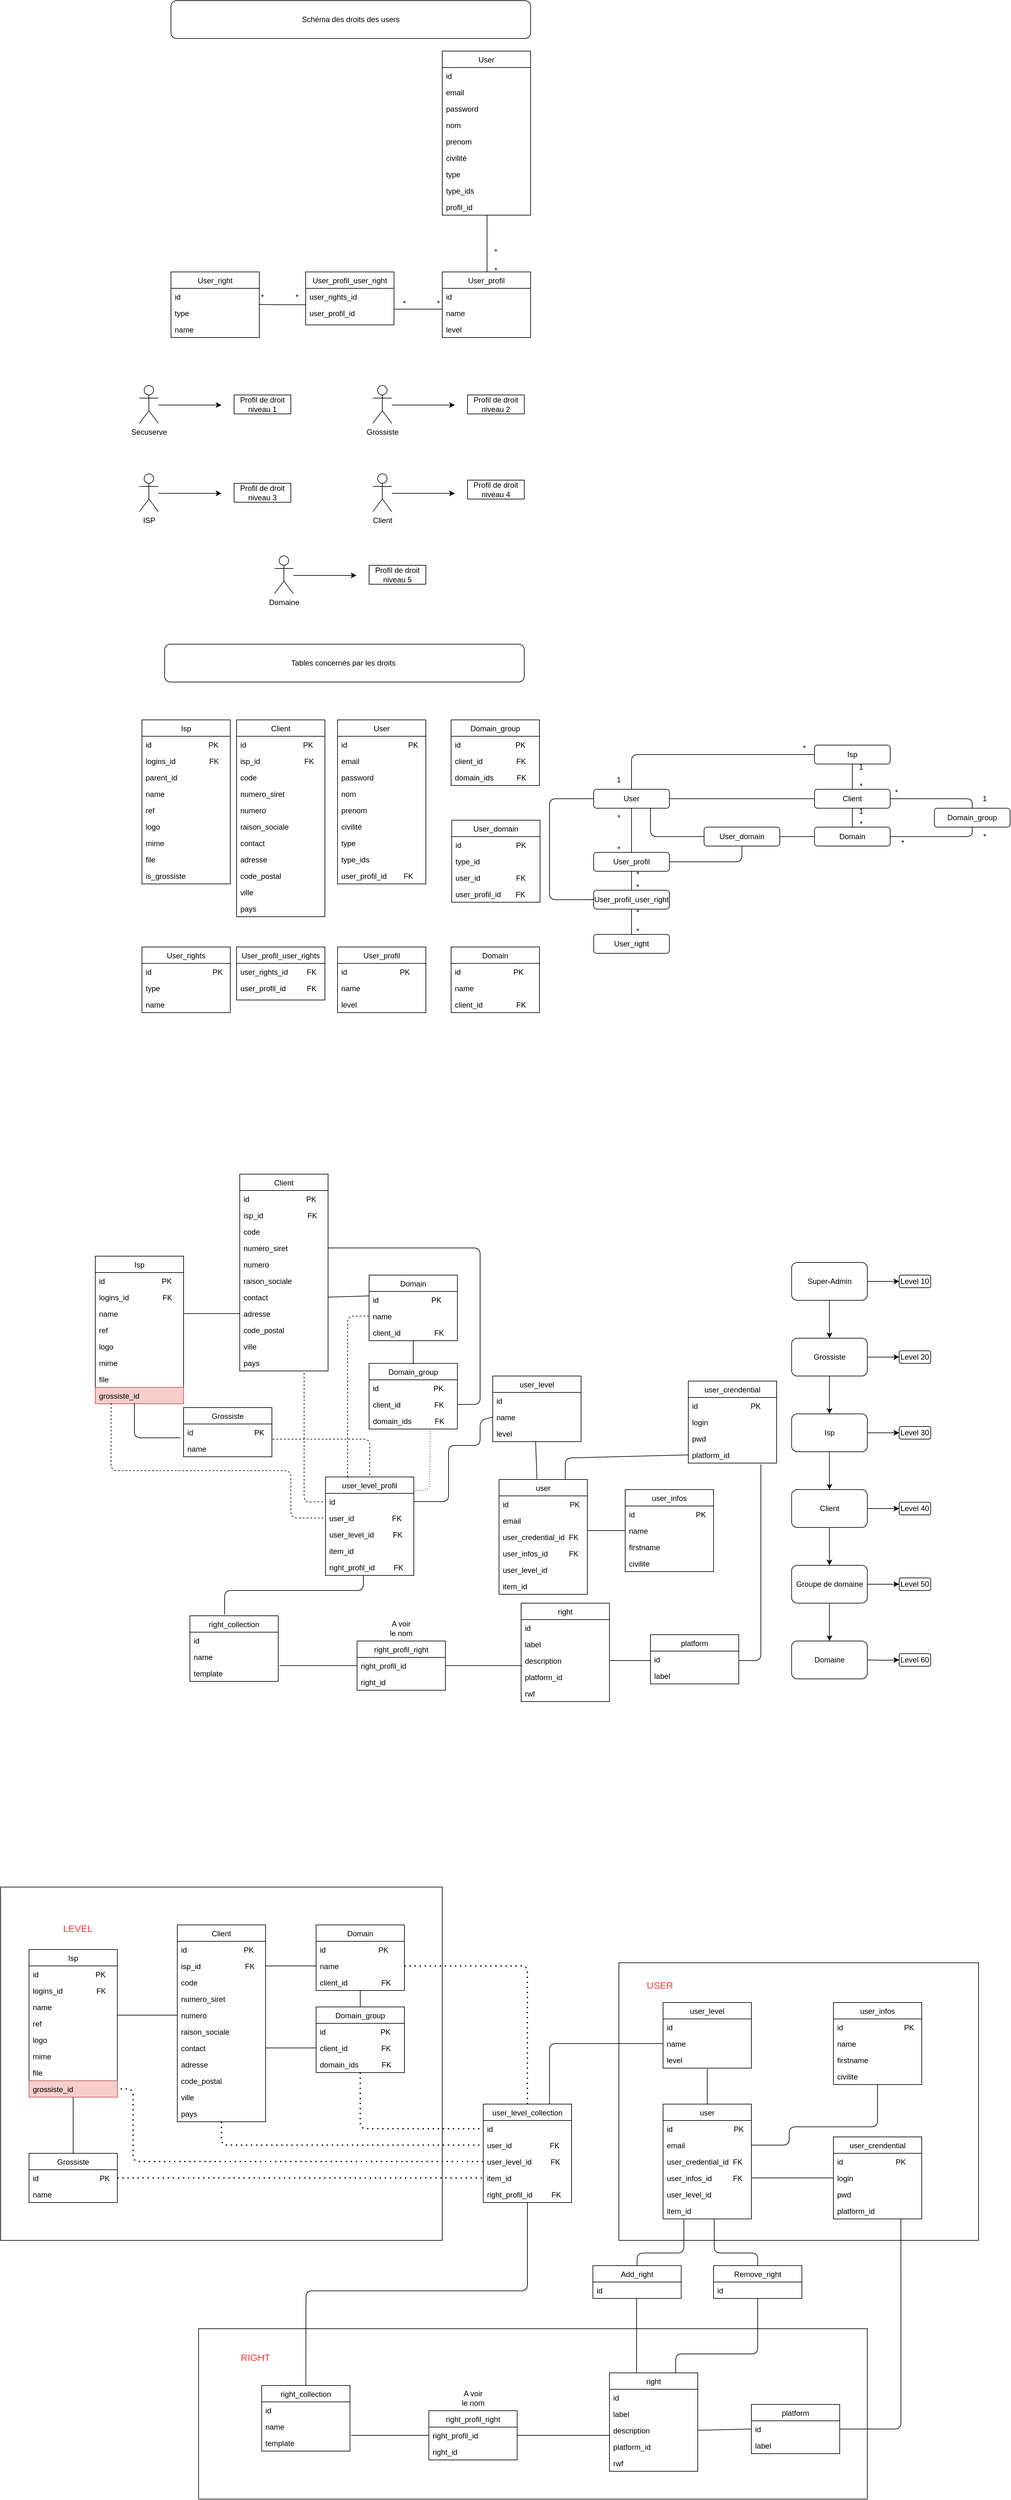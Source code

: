 <mxfile version="15.0.6" type="github">
  <diagram id="45M3cRJ7KHBeyDSTx4aS" name="Page-1">
    <mxGraphModel dx="2066" dy="1186" grid="1" gridSize="10" guides="1" tooltips="1" connect="1" arrows="1" fold="1" page="1" pageScale="1" pageWidth="827" pageHeight="1169" math="0" shadow="0">
      <root>
        <mxCell id="0" />
        <mxCell id="1" parent="0" />
        <mxCell id="9uUlgdEzbyNnknoEZAv8-90" value="" style="rounded=0;whiteSpace=wrap;html=1;" parent="1" vertex="1">
          <mxGeometry x="333.75" y="4360" width="1060" height="270" as="geometry" />
        </mxCell>
        <mxCell id="9uUlgdEzbyNnknoEZAv8-69" value="" style="rounded=0;whiteSpace=wrap;html=1;" parent="1" vertex="1">
          <mxGeometry x="20" y="3660" width="700" height="560" as="geometry" />
        </mxCell>
        <mxCell id="9uUlgdEzbyNnknoEZAv8-31" value="" style="rounded=0;whiteSpace=wrap;html=1;" parent="1" vertex="1">
          <mxGeometry x="1000" y="3780" width="570" height="440" as="geometry" />
        </mxCell>
        <mxCell id="QAtQywHzIfSUDznNIs5P-142" value="Secuserve" style="shape=umlActor;verticalLabelPosition=bottom;verticalAlign=top;html=1;outlineConnect=0;" parent="1" vertex="1">
          <mxGeometry x="240" y="1280" width="30" height="60" as="geometry" />
        </mxCell>
        <mxCell id="QAtQywHzIfSUDznNIs5P-143" value="" style="endArrow=classic;html=1;" parent="1" edge="1">
          <mxGeometry width="50" height="50" relative="1" as="geometry">
            <mxPoint x="270" y="1311" as="sourcePoint" />
            <mxPoint x="370" y="1311" as="targetPoint" />
          </mxGeometry>
        </mxCell>
        <mxCell id="QAtQywHzIfSUDznNIs5P-144" value="Profil de droit niveau 1" style="rounded=0;whiteSpace=wrap;html=1;" parent="1" vertex="1">
          <mxGeometry x="390" y="1295" width="90" height="30" as="geometry" />
        </mxCell>
        <mxCell id="QAtQywHzIfSUDznNIs5P-145" value="Grossiste" style="shape=umlActor;verticalLabelPosition=bottom;verticalAlign=top;html=1;outlineConnect=0;" parent="1" vertex="1">
          <mxGeometry x="610" y="1280" width="30" height="60" as="geometry" />
        </mxCell>
        <mxCell id="QAtQywHzIfSUDznNIs5P-146" value="" style="endArrow=classic;html=1;" parent="1" edge="1">
          <mxGeometry width="50" height="50" relative="1" as="geometry">
            <mxPoint x="640" y="1311" as="sourcePoint" />
            <mxPoint x="740" y="1311" as="targetPoint" />
          </mxGeometry>
        </mxCell>
        <mxCell id="QAtQywHzIfSUDznNIs5P-147" value="ISP" style="shape=umlActor;verticalLabelPosition=bottom;verticalAlign=top;html=1;outlineConnect=0;" parent="1" vertex="1">
          <mxGeometry x="240" y="1420" width="30" height="60" as="geometry" />
        </mxCell>
        <mxCell id="QAtQywHzIfSUDznNIs5P-148" value="" style="endArrow=classic;html=1;" parent="1" edge="1">
          <mxGeometry width="50" height="50" relative="1" as="geometry">
            <mxPoint x="270" y="1451" as="sourcePoint" />
            <mxPoint x="370" y="1451" as="targetPoint" />
          </mxGeometry>
        </mxCell>
        <mxCell id="QAtQywHzIfSUDznNIs5P-149" value="Client" style="shape=umlActor;verticalLabelPosition=bottom;verticalAlign=top;html=1;outlineConnect=0;" parent="1" vertex="1">
          <mxGeometry x="610" y="1420" width="30" height="60" as="geometry" />
        </mxCell>
        <mxCell id="QAtQywHzIfSUDznNIs5P-150" value="" style="endArrow=classic;html=1;" parent="1" edge="1">
          <mxGeometry width="50" height="50" relative="1" as="geometry">
            <mxPoint x="640" y="1451" as="sourcePoint" />
            <mxPoint x="740" y="1451" as="targetPoint" />
          </mxGeometry>
        </mxCell>
        <mxCell id="QAtQywHzIfSUDznNIs5P-151" value="Domaine" style="shape=umlActor;verticalLabelPosition=bottom;verticalAlign=top;html=1;outlineConnect=0;" parent="1" vertex="1">
          <mxGeometry x="454" y="1550" width="30" height="60" as="geometry" />
        </mxCell>
        <mxCell id="QAtQywHzIfSUDznNIs5P-152" value="" style="endArrow=classic;html=1;" parent="1" edge="1">
          <mxGeometry width="50" height="50" relative="1" as="geometry">
            <mxPoint x="484" y="1581" as="sourcePoint" />
            <mxPoint x="584" y="1581" as="targetPoint" />
          </mxGeometry>
        </mxCell>
        <mxCell id="QAtQywHzIfSUDznNIs5P-153" value="Profil de droit niveau&amp;nbsp;2" style="rounded=0;whiteSpace=wrap;html=1;" parent="1" vertex="1">
          <mxGeometry x="760" y="1295" width="90" height="30" as="geometry" />
        </mxCell>
        <mxCell id="QAtQywHzIfSUDznNIs5P-154" value="Profil de droit niveau&amp;nbsp;3" style="rounded=0;whiteSpace=wrap;html=1;" parent="1" vertex="1">
          <mxGeometry x="390" y="1435" width="90" height="30" as="geometry" />
        </mxCell>
        <mxCell id="QAtQywHzIfSUDznNIs5P-155" value="Profil de droit niveau&amp;nbsp;5" style="rounded=0;whiteSpace=wrap;html=1;" parent="1" vertex="1">
          <mxGeometry x="604" y="1565" width="90" height="30" as="geometry" />
        </mxCell>
        <mxCell id="QAtQywHzIfSUDznNIs5P-156" value="Profil de droit niveau&amp;nbsp;4" style="rounded=0;whiteSpace=wrap;html=1;" parent="1" vertex="1">
          <mxGeometry x="760" y="1430" width="90" height="30" as="geometry" />
        </mxCell>
        <mxCell id="QAtQywHzIfSUDznNIs5P-157" value="User_profil" style="swimlane;fontStyle=0;childLayout=stackLayout;horizontal=1;startSize=26;horizontalStack=0;resizeParent=1;resizeParentMax=0;resizeLast=0;collapsible=1;marginBottom=0;" parent="1" vertex="1">
          <mxGeometry x="720" y="1100" width="140" height="104" as="geometry">
            <mxRectangle x="560" y="170" width="90" height="26" as="alternateBounds" />
          </mxGeometry>
        </mxCell>
        <mxCell id="QAtQywHzIfSUDznNIs5P-158" value="id" style="text;strokeColor=none;fillColor=none;align=left;verticalAlign=top;spacingLeft=4;spacingRight=4;overflow=hidden;rotatable=0;points=[[0,0.5],[1,0.5]];portConstraint=eastwest;" parent="QAtQywHzIfSUDznNIs5P-157" vertex="1">
          <mxGeometry y="26" width="140" height="26" as="geometry" />
        </mxCell>
        <mxCell id="QAtQywHzIfSUDznNIs5P-159" value="name" style="text;strokeColor=none;fillColor=none;align=left;verticalAlign=top;spacingLeft=4;spacingRight=4;overflow=hidden;rotatable=0;points=[[0,0.5],[1,0.5]];portConstraint=eastwest;" parent="QAtQywHzIfSUDznNIs5P-157" vertex="1">
          <mxGeometry y="52" width="140" height="26" as="geometry" />
        </mxCell>
        <mxCell id="QAtQywHzIfSUDznNIs5P-160" value="level" style="text;strokeColor=none;fillColor=none;align=left;verticalAlign=top;spacingLeft=4;spacingRight=4;overflow=hidden;rotatable=0;points=[[0,0.5],[1,0.5]];portConstraint=eastwest;" parent="QAtQywHzIfSUDznNIs5P-157" vertex="1">
          <mxGeometry y="78" width="140" height="26" as="geometry" />
        </mxCell>
        <mxCell id="QAtQywHzIfSUDznNIs5P-161" value="User_right" style="swimlane;fontStyle=0;childLayout=stackLayout;horizontal=1;startSize=26;horizontalStack=0;resizeParent=1;resizeParentMax=0;resizeLast=0;collapsible=1;marginBottom=0;" parent="1" vertex="1">
          <mxGeometry x="290" y="1100" width="140" height="104" as="geometry">
            <mxRectangle x="130" y="170" width="90" height="26" as="alternateBounds" />
          </mxGeometry>
        </mxCell>
        <mxCell id="QAtQywHzIfSUDznNIs5P-162" value="id" style="text;strokeColor=none;fillColor=none;align=left;verticalAlign=top;spacingLeft=4;spacingRight=4;overflow=hidden;rotatable=0;points=[[0,0.5],[1,0.5]];portConstraint=eastwest;" parent="QAtQywHzIfSUDznNIs5P-161" vertex="1">
          <mxGeometry y="26" width="140" height="26" as="geometry" />
        </mxCell>
        <mxCell id="QAtQywHzIfSUDznNIs5P-163" value="type" style="text;strokeColor=none;fillColor=none;align=left;verticalAlign=top;spacingLeft=4;spacingRight=4;overflow=hidden;rotatable=0;points=[[0,0.5],[1,0.5]];portConstraint=eastwest;" parent="QAtQywHzIfSUDznNIs5P-161" vertex="1">
          <mxGeometry y="52" width="140" height="26" as="geometry" />
        </mxCell>
        <mxCell id="QAtQywHzIfSUDznNIs5P-164" value="name" style="text;strokeColor=none;fillColor=none;align=left;verticalAlign=top;spacingLeft=4;spacingRight=4;overflow=hidden;rotatable=0;points=[[0,0.5],[1,0.5]];portConstraint=eastwest;" parent="QAtQywHzIfSUDznNIs5P-161" vertex="1">
          <mxGeometry y="78" width="140" height="26" as="geometry" />
        </mxCell>
        <mxCell id="QAtQywHzIfSUDznNIs5P-165" value="User_profil_user_right" style="swimlane;fontStyle=0;childLayout=stackLayout;horizontal=1;startSize=26;horizontalStack=0;resizeParent=1;resizeParentMax=0;resizeLast=0;collapsible=1;marginBottom=0;" parent="1" vertex="1">
          <mxGeometry x="503.5" y="1100" width="140" height="84" as="geometry">
            <mxRectangle x="343.5" y="170" width="160" height="26" as="alternateBounds" />
          </mxGeometry>
        </mxCell>
        <mxCell id="QAtQywHzIfSUDznNIs5P-166" value="user_rights_id" style="text;strokeColor=none;fillColor=none;align=left;verticalAlign=top;spacingLeft=4;spacingRight=4;overflow=hidden;rotatable=0;points=[[0,0.5],[1,0.5]];portConstraint=eastwest;" parent="QAtQywHzIfSUDznNIs5P-165" vertex="1">
          <mxGeometry y="26" width="140" height="26" as="geometry" />
        </mxCell>
        <mxCell id="QAtQywHzIfSUDznNIs5P-167" value="user_profil_id" style="text;strokeColor=none;fillColor=none;align=left;verticalAlign=top;spacingLeft=4;spacingRight=4;overflow=hidden;rotatable=0;points=[[0,0.5],[1,0.5]];portConstraint=eastwest;" parent="QAtQywHzIfSUDznNIs5P-165" vertex="1">
          <mxGeometry y="52" width="140" height="32" as="geometry" />
        </mxCell>
        <mxCell id="QAtQywHzIfSUDznNIs5P-168" value="User" style="swimlane;fontStyle=0;childLayout=stackLayout;horizontal=1;startSize=26;horizontalStack=0;resizeParent=1;resizeParentMax=0;resizeLast=0;collapsible=1;marginBottom=0;" parent="1" vertex="1">
          <mxGeometry x="720" y="750" width="140" height="260" as="geometry">
            <mxRectangle x="560" y="-210" width="60" height="26" as="alternateBounds" />
          </mxGeometry>
        </mxCell>
        <mxCell id="QAtQywHzIfSUDznNIs5P-169" value="id" style="text;strokeColor=none;fillColor=none;align=left;verticalAlign=top;spacingLeft=4;spacingRight=4;overflow=hidden;rotatable=0;points=[[0,0.5],[1,0.5]];portConstraint=eastwest;" parent="QAtQywHzIfSUDznNIs5P-168" vertex="1">
          <mxGeometry y="26" width="140" height="26" as="geometry" />
        </mxCell>
        <mxCell id="QAtQywHzIfSUDznNIs5P-170" value="email" style="text;strokeColor=none;fillColor=none;align=left;verticalAlign=top;spacingLeft=4;spacingRight=4;overflow=hidden;rotatable=0;points=[[0,0.5],[1,0.5]];portConstraint=eastwest;" parent="QAtQywHzIfSUDznNIs5P-168" vertex="1">
          <mxGeometry y="52" width="140" height="26" as="geometry" />
        </mxCell>
        <mxCell id="QAtQywHzIfSUDznNIs5P-171" value="password" style="text;strokeColor=none;fillColor=none;align=left;verticalAlign=top;spacingLeft=4;spacingRight=4;overflow=hidden;rotatable=0;points=[[0,0.5],[1,0.5]];portConstraint=eastwest;" parent="QAtQywHzIfSUDznNIs5P-168" vertex="1">
          <mxGeometry y="78" width="140" height="26" as="geometry" />
        </mxCell>
        <mxCell id="QAtQywHzIfSUDznNIs5P-172" value="nom" style="text;strokeColor=none;fillColor=none;align=left;verticalAlign=top;spacingLeft=4;spacingRight=4;overflow=hidden;rotatable=0;points=[[0,0.5],[1,0.5]];portConstraint=eastwest;" parent="QAtQywHzIfSUDznNIs5P-168" vertex="1">
          <mxGeometry y="104" width="140" height="26" as="geometry" />
        </mxCell>
        <mxCell id="QAtQywHzIfSUDznNIs5P-173" value="prenom" style="text;strokeColor=none;fillColor=none;align=left;verticalAlign=top;spacingLeft=4;spacingRight=4;overflow=hidden;rotatable=0;points=[[0,0.5],[1,0.5]];portConstraint=eastwest;" parent="QAtQywHzIfSUDznNIs5P-168" vertex="1">
          <mxGeometry y="130" width="140" height="26" as="geometry" />
        </mxCell>
        <mxCell id="QAtQywHzIfSUDznNIs5P-174" value="civilité" style="text;strokeColor=none;fillColor=none;align=left;verticalAlign=top;spacingLeft=4;spacingRight=4;overflow=hidden;rotatable=0;points=[[0,0.5],[1,0.5]];portConstraint=eastwest;" parent="QAtQywHzIfSUDznNIs5P-168" vertex="1">
          <mxGeometry y="156" width="140" height="26" as="geometry" />
        </mxCell>
        <mxCell id="QAtQywHzIfSUDznNIs5P-175" value="type" style="text;strokeColor=none;fillColor=none;align=left;verticalAlign=top;spacingLeft=4;spacingRight=4;overflow=hidden;rotatable=0;points=[[0,0.5],[1,0.5]];portConstraint=eastwest;" parent="QAtQywHzIfSUDznNIs5P-168" vertex="1">
          <mxGeometry y="182" width="140" height="26" as="geometry" />
        </mxCell>
        <mxCell id="QAtQywHzIfSUDznNIs5P-176" value="type_ids" style="text;strokeColor=none;fillColor=none;align=left;verticalAlign=top;spacingLeft=4;spacingRight=4;overflow=hidden;rotatable=0;points=[[0,0.5],[1,0.5]];portConstraint=eastwest;" parent="QAtQywHzIfSUDznNIs5P-168" vertex="1">
          <mxGeometry y="208" width="140" height="26" as="geometry" />
        </mxCell>
        <mxCell id="QAtQywHzIfSUDznNIs5P-177" value="profil_id" style="text;strokeColor=none;fillColor=none;align=left;verticalAlign=top;spacingLeft=4;spacingRight=4;overflow=hidden;rotatable=0;points=[[0,0.5],[1,0.5]];portConstraint=eastwest;" parent="QAtQywHzIfSUDznNIs5P-168" vertex="1">
          <mxGeometry y="234" width="140" height="26" as="geometry" />
        </mxCell>
        <mxCell id="QAtQywHzIfSUDznNIs5P-178" value="*" style="text;html=1;strokeColor=none;fillColor=none;align=center;verticalAlign=middle;whiteSpace=wrap;rounded=0;" parent="1" vertex="1">
          <mxGeometry x="785" y="1088" width="40" height="20" as="geometry" />
        </mxCell>
        <mxCell id="QAtQywHzIfSUDznNIs5P-179" value="*" style="text;html=1;strokeColor=none;fillColor=none;align=center;verticalAlign=middle;whiteSpace=wrap;rounded=0;" parent="1" vertex="1">
          <mxGeometry x="785" y="1058" width="40" height="20" as="geometry" />
        </mxCell>
        <mxCell id="QAtQywHzIfSUDznNIs5P-180" value="*" style="text;html=1;strokeColor=none;fillColor=none;align=center;verticalAlign=middle;whiteSpace=wrap;rounded=0;" parent="1" vertex="1">
          <mxGeometry x="470" y="1130" width="40" height="20" as="geometry" />
        </mxCell>
        <mxCell id="QAtQywHzIfSUDznNIs5P-181" value="*" style="text;html=1;strokeColor=none;fillColor=none;align=center;verticalAlign=middle;whiteSpace=wrap;rounded=0;" parent="1" vertex="1">
          <mxGeometry x="415" y="1130" width="40" height="20" as="geometry" />
        </mxCell>
        <mxCell id="QAtQywHzIfSUDznNIs5P-182" value="" style="endArrow=none;html=1;entryX=0;entryY=0.269;entryDx=0;entryDy=0;entryPerimeter=0;" parent="1" target="QAtQywHzIfSUDznNIs5P-159" edge="1">
          <mxGeometry width="50" height="50" relative="1" as="geometry">
            <mxPoint x="644" y="1159" as="sourcePoint" />
            <mxPoint x="710" y="970" as="targetPoint" />
            <Array as="points">
              <mxPoint x="680" y="1159" />
            </Array>
          </mxGeometry>
        </mxCell>
        <mxCell id="QAtQywHzIfSUDznNIs5P-183" value="" style="endArrow=none;html=1;entryX=0;entryY=0.269;entryDx=0;entryDy=0;entryPerimeter=0;" parent="1" edge="1">
          <mxGeometry width="50" height="50" relative="1" as="geometry">
            <mxPoint x="429" y="1151.5" as="sourcePoint" />
            <mxPoint x="504" y="1151.984" as="targetPoint" />
            <Array as="points">
              <mxPoint x="464" y="1151.99" />
            </Array>
          </mxGeometry>
        </mxCell>
        <mxCell id="QAtQywHzIfSUDznNIs5P-184" value="" style="endArrow=none;html=1;" parent="1" edge="1">
          <mxGeometry width="50" height="50" relative="1" as="geometry">
            <mxPoint x="791" y="1100" as="sourcePoint" />
            <mxPoint x="791" y="1010" as="targetPoint" />
          </mxGeometry>
        </mxCell>
        <mxCell id="QAtQywHzIfSUDznNIs5P-185" value="*" style="text;html=1;strokeColor=none;fillColor=none;align=center;verticalAlign=middle;whiteSpace=wrap;rounded=0;" parent="1" vertex="1">
          <mxGeometry x="694" y="1140" width="40" height="20" as="geometry" />
        </mxCell>
        <mxCell id="QAtQywHzIfSUDznNIs5P-186" value="*" style="text;html=1;strokeColor=none;fillColor=none;align=center;verticalAlign=middle;whiteSpace=wrap;rounded=0;" parent="1" vertex="1">
          <mxGeometry x="640" y="1140" width="40" height="20" as="geometry" />
        </mxCell>
        <mxCell id="QAtQywHzIfSUDznNIs5P-187" value="User" style="swimlane;fontStyle=0;childLayout=stackLayout;horizontal=1;startSize=26;horizontalStack=0;resizeParent=1;resizeParentMax=0;resizeLast=0;collapsible=1;marginBottom=0;" parent="1" vertex="1">
          <mxGeometry x="554" y="1810" width="140" height="260" as="geometry">
            <mxRectangle x="560" y="-210" width="60" height="26" as="alternateBounds" />
          </mxGeometry>
        </mxCell>
        <mxCell id="QAtQywHzIfSUDznNIs5P-188" value="id                             PK" style="text;strokeColor=none;fillColor=none;align=left;verticalAlign=top;spacingLeft=4;spacingRight=4;overflow=hidden;rotatable=0;points=[[0,0.5],[1,0.5]];portConstraint=eastwest;" parent="QAtQywHzIfSUDznNIs5P-187" vertex="1">
          <mxGeometry y="26" width="140" height="26" as="geometry" />
        </mxCell>
        <mxCell id="QAtQywHzIfSUDznNIs5P-189" value="email" style="text;strokeColor=none;fillColor=none;align=left;verticalAlign=top;spacingLeft=4;spacingRight=4;overflow=hidden;rotatable=0;points=[[0,0.5],[1,0.5]];portConstraint=eastwest;" parent="QAtQywHzIfSUDznNIs5P-187" vertex="1">
          <mxGeometry y="52" width="140" height="26" as="geometry" />
        </mxCell>
        <mxCell id="QAtQywHzIfSUDznNIs5P-190" value="password" style="text;strokeColor=none;fillColor=none;align=left;verticalAlign=top;spacingLeft=4;spacingRight=4;overflow=hidden;rotatable=0;points=[[0,0.5],[1,0.5]];portConstraint=eastwest;" parent="QAtQywHzIfSUDznNIs5P-187" vertex="1">
          <mxGeometry y="78" width="140" height="26" as="geometry" />
        </mxCell>
        <mxCell id="QAtQywHzIfSUDznNIs5P-191" value="nom" style="text;strokeColor=none;fillColor=none;align=left;verticalAlign=top;spacingLeft=4;spacingRight=4;overflow=hidden;rotatable=0;points=[[0,0.5],[1,0.5]];portConstraint=eastwest;" parent="QAtQywHzIfSUDznNIs5P-187" vertex="1">
          <mxGeometry y="104" width="140" height="26" as="geometry" />
        </mxCell>
        <mxCell id="QAtQywHzIfSUDznNIs5P-192" value="prenom" style="text;strokeColor=none;fillColor=none;align=left;verticalAlign=top;spacingLeft=4;spacingRight=4;overflow=hidden;rotatable=0;points=[[0,0.5],[1,0.5]];portConstraint=eastwest;" parent="QAtQywHzIfSUDznNIs5P-187" vertex="1">
          <mxGeometry y="130" width="140" height="26" as="geometry" />
        </mxCell>
        <mxCell id="QAtQywHzIfSUDznNIs5P-193" value="civilité" style="text;strokeColor=none;fillColor=none;align=left;verticalAlign=top;spacingLeft=4;spacingRight=4;overflow=hidden;rotatable=0;points=[[0,0.5],[1,0.5]];portConstraint=eastwest;" parent="QAtQywHzIfSUDznNIs5P-187" vertex="1">
          <mxGeometry y="156" width="140" height="26" as="geometry" />
        </mxCell>
        <mxCell id="QAtQywHzIfSUDznNIs5P-194" value="type" style="text;strokeColor=none;fillColor=none;align=left;verticalAlign=top;spacingLeft=4;spacingRight=4;overflow=hidden;rotatable=0;points=[[0,0.5],[1,0.5]];portConstraint=eastwest;" parent="QAtQywHzIfSUDznNIs5P-187" vertex="1">
          <mxGeometry y="182" width="140" height="26" as="geometry" />
        </mxCell>
        <mxCell id="QAtQywHzIfSUDznNIs5P-195" value="type_ids" style="text;strokeColor=none;fillColor=none;align=left;verticalAlign=top;spacingLeft=4;spacingRight=4;overflow=hidden;rotatable=0;points=[[0,0.5],[1,0.5]];portConstraint=eastwest;" parent="QAtQywHzIfSUDznNIs5P-187" vertex="1">
          <mxGeometry y="208" width="140" height="26" as="geometry" />
        </mxCell>
        <mxCell id="QAtQywHzIfSUDznNIs5P-196" value="user_profil_id        FK&#xa;" style="text;strokeColor=none;fillColor=none;align=left;verticalAlign=top;spacingLeft=4;spacingRight=4;overflow=hidden;rotatable=0;points=[[0,0.5],[1,0.5]];portConstraint=eastwest;" parent="QAtQywHzIfSUDznNIs5P-187" vertex="1">
          <mxGeometry y="234" width="140" height="26" as="geometry" />
        </mxCell>
        <mxCell id="QAtQywHzIfSUDznNIs5P-197" value="Isp" style="swimlane;fontStyle=0;childLayout=stackLayout;horizontal=1;startSize=26;horizontalStack=0;resizeParent=1;resizeParentMax=0;resizeLast=0;collapsible=1;marginBottom=0;" parent="1" vertex="1">
          <mxGeometry x="244" y="1810" width="140" height="260" as="geometry">
            <mxRectangle x="280" y="-130" width="50" height="26" as="alternateBounds" />
          </mxGeometry>
        </mxCell>
        <mxCell id="QAtQywHzIfSUDznNIs5P-198" value="id                           PK" style="text;strokeColor=none;fillColor=none;align=left;verticalAlign=top;spacingLeft=4;spacingRight=4;overflow=hidden;rotatable=0;points=[[0,0.5],[1,0.5]];portConstraint=eastwest;" parent="QAtQywHzIfSUDznNIs5P-197" vertex="1">
          <mxGeometry y="26" width="140" height="26" as="geometry" />
        </mxCell>
        <mxCell id="QAtQywHzIfSUDznNIs5P-199" value="logins_id                FK" style="text;strokeColor=none;fillColor=none;align=left;verticalAlign=top;spacingLeft=4;spacingRight=4;overflow=hidden;rotatable=0;points=[[0,0.5],[1,0.5]];portConstraint=eastwest;" parent="QAtQywHzIfSUDznNIs5P-197" vertex="1">
          <mxGeometry y="52" width="140" height="26" as="geometry" />
        </mxCell>
        <mxCell id="QAtQywHzIfSUDznNIs5P-200" value="parent_id" style="text;strokeColor=none;fillColor=none;align=left;verticalAlign=top;spacingLeft=4;spacingRight=4;overflow=hidden;rotatable=0;points=[[0,0.5],[1,0.5]];portConstraint=eastwest;" parent="QAtQywHzIfSUDznNIs5P-197" vertex="1">
          <mxGeometry y="78" width="140" height="26" as="geometry" />
        </mxCell>
        <mxCell id="QAtQywHzIfSUDznNIs5P-201" value="name" style="text;strokeColor=none;fillColor=none;align=left;verticalAlign=top;spacingLeft=4;spacingRight=4;overflow=hidden;rotatable=0;points=[[0,0.5],[1,0.5]];portConstraint=eastwest;" parent="QAtQywHzIfSUDznNIs5P-197" vertex="1">
          <mxGeometry y="104" width="140" height="26" as="geometry" />
        </mxCell>
        <mxCell id="QAtQywHzIfSUDznNIs5P-202" value="ref" style="text;strokeColor=none;fillColor=none;align=left;verticalAlign=top;spacingLeft=4;spacingRight=4;overflow=hidden;rotatable=0;points=[[0,0.5],[1,0.5]];portConstraint=eastwest;" parent="QAtQywHzIfSUDznNIs5P-197" vertex="1">
          <mxGeometry y="130" width="140" height="26" as="geometry" />
        </mxCell>
        <mxCell id="QAtQywHzIfSUDznNIs5P-203" value="logo" style="text;strokeColor=none;fillColor=none;align=left;verticalAlign=top;spacingLeft=4;spacingRight=4;overflow=hidden;rotatable=0;points=[[0,0.5],[1,0.5]];portConstraint=eastwest;" parent="QAtQywHzIfSUDznNIs5P-197" vertex="1">
          <mxGeometry y="156" width="140" height="26" as="geometry" />
        </mxCell>
        <mxCell id="QAtQywHzIfSUDznNIs5P-204" value="mime" style="text;strokeColor=none;fillColor=none;align=left;verticalAlign=top;spacingLeft=4;spacingRight=4;overflow=hidden;rotatable=0;points=[[0,0.5],[1,0.5]];portConstraint=eastwest;" parent="QAtQywHzIfSUDznNIs5P-197" vertex="1">
          <mxGeometry y="182" width="140" height="26" as="geometry" />
        </mxCell>
        <mxCell id="QAtQywHzIfSUDznNIs5P-205" value="file" style="text;strokeColor=none;fillColor=none;align=left;verticalAlign=top;spacingLeft=4;spacingRight=4;overflow=hidden;rotatable=0;points=[[0,0.5],[1,0.5]];portConstraint=eastwest;" parent="QAtQywHzIfSUDznNIs5P-197" vertex="1">
          <mxGeometry y="208" width="140" height="26" as="geometry" />
        </mxCell>
        <mxCell id="QAtQywHzIfSUDznNIs5P-206" value="is_grossiste" style="text;strokeColor=none;fillColor=none;align=left;verticalAlign=top;spacingLeft=4;spacingRight=4;overflow=hidden;rotatable=0;points=[[0,0.5],[1,0.5]];portConstraint=eastwest;" parent="QAtQywHzIfSUDznNIs5P-197" vertex="1">
          <mxGeometry y="234" width="140" height="26" as="geometry" />
        </mxCell>
        <mxCell id="QAtQywHzIfSUDznNIs5P-207" value="Client" style="swimlane;fontStyle=0;childLayout=stackLayout;horizontal=1;startSize=26;horizontalStack=0;resizeParent=1;resizeParentMax=0;resizeLast=0;collapsible=1;marginBottom=0;" parent="1" vertex="1">
          <mxGeometry x="394" y="1810" width="140" height="312" as="geometry">
            <mxRectangle x="280" y="-130" width="50" height="26" as="alternateBounds" />
          </mxGeometry>
        </mxCell>
        <mxCell id="QAtQywHzIfSUDznNIs5P-208" value="id                           PK" style="text;strokeColor=none;fillColor=none;align=left;verticalAlign=top;spacingLeft=4;spacingRight=4;overflow=hidden;rotatable=0;points=[[0,0.5],[1,0.5]];portConstraint=eastwest;" parent="QAtQywHzIfSUDznNIs5P-207" vertex="1">
          <mxGeometry y="26" width="140" height="26" as="geometry" />
        </mxCell>
        <mxCell id="QAtQywHzIfSUDznNIs5P-209" value="isp_id                     FK" style="text;strokeColor=none;fillColor=none;align=left;verticalAlign=top;spacingLeft=4;spacingRight=4;overflow=hidden;rotatable=0;points=[[0,0.5],[1,0.5]];portConstraint=eastwest;" parent="QAtQywHzIfSUDznNIs5P-207" vertex="1">
          <mxGeometry y="52" width="140" height="26" as="geometry" />
        </mxCell>
        <mxCell id="QAtQywHzIfSUDznNIs5P-210" value="code" style="text;strokeColor=none;fillColor=none;align=left;verticalAlign=top;spacingLeft=4;spacingRight=4;overflow=hidden;rotatable=0;points=[[0,0.5],[1,0.5]];portConstraint=eastwest;" parent="QAtQywHzIfSUDznNIs5P-207" vertex="1">
          <mxGeometry y="78" width="140" height="26" as="geometry" />
        </mxCell>
        <mxCell id="QAtQywHzIfSUDznNIs5P-211" value="numero_siret" style="text;strokeColor=none;fillColor=none;align=left;verticalAlign=top;spacingLeft=4;spacingRight=4;overflow=hidden;rotatable=0;points=[[0,0.5],[1,0.5]];portConstraint=eastwest;" parent="QAtQywHzIfSUDznNIs5P-207" vertex="1">
          <mxGeometry y="104" width="140" height="26" as="geometry" />
        </mxCell>
        <mxCell id="QAtQywHzIfSUDznNIs5P-212" value="numero" style="text;strokeColor=none;fillColor=none;align=left;verticalAlign=top;spacingLeft=4;spacingRight=4;overflow=hidden;rotatable=0;points=[[0,0.5],[1,0.5]];portConstraint=eastwest;" parent="QAtQywHzIfSUDznNIs5P-207" vertex="1">
          <mxGeometry y="130" width="140" height="26" as="geometry" />
        </mxCell>
        <mxCell id="QAtQywHzIfSUDznNIs5P-213" value="raison_sociale" style="text;strokeColor=none;fillColor=none;align=left;verticalAlign=top;spacingLeft=4;spacingRight=4;overflow=hidden;rotatable=0;points=[[0,0.5],[1,0.5]];portConstraint=eastwest;" parent="QAtQywHzIfSUDznNIs5P-207" vertex="1">
          <mxGeometry y="156" width="140" height="26" as="geometry" />
        </mxCell>
        <mxCell id="QAtQywHzIfSUDznNIs5P-214" value="contact" style="text;strokeColor=none;fillColor=none;align=left;verticalAlign=top;spacingLeft=4;spacingRight=4;overflow=hidden;rotatable=0;points=[[0,0.5],[1,0.5]];portConstraint=eastwest;" parent="QAtQywHzIfSUDznNIs5P-207" vertex="1">
          <mxGeometry y="182" width="140" height="26" as="geometry" />
        </mxCell>
        <mxCell id="QAtQywHzIfSUDznNIs5P-215" value="adresse" style="text;strokeColor=none;fillColor=none;align=left;verticalAlign=top;spacingLeft=4;spacingRight=4;overflow=hidden;rotatable=0;points=[[0,0.5],[1,0.5]];portConstraint=eastwest;" parent="QAtQywHzIfSUDznNIs5P-207" vertex="1">
          <mxGeometry y="208" width="140" height="26" as="geometry" />
        </mxCell>
        <mxCell id="QAtQywHzIfSUDznNIs5P-216" value="code_postal" style="text;strokeColor=none;fillColor=none;align=left;verticalAlign=top;spacingLeft=4;spacingRight=4;overflow=hidden;rotatable=0;points=[[0,0.5],[1,0.5]];portConstraint=eastwest;" parent="QAtQywHzIfSUDznNIs5P-207" vertex="1">
          <mxGeometry y="234" width="140" height="26" as="geometry" />
        </mxCell>
        <mxCell id="QAtQywHzIfSUDznNIs5P-217" value="ville" style="text;strokeColor=none;fillColor=none;align=left;verticalAlign=top;spacingLeft=4;spacingRight=4;overflow=hidden;rotatable=0;points=[[0,0.5],[1,0.5]];portConstraint=eastwest;" parent="QAtQywHzIfSUDznNIs5P-207" vertex="1">
          <mxGeometry y="260" width="140" height="26" as="geometry" />
        </mxCell>
        <mxCell id="QAtQywHzIfSUDznNIs5P-218" value="pays" style="text;strokeColor=none;fillColor=none;align=left;verticalAlign=top;spacingLeft=4;spacingRight=4;overflow=hidden;rotatable=0;points=[[0,0.5],[1,0.5]];portConstraint=eastwest;" parent="QAtQywHzIfSUDznNIs5P-207" vertex="1">
          <mxGeometry y="286" width="140" height="26" as="geometry" />
        </mxCell>
        <mxCell id="QAtQywHzIfSUDznNIs5P-219" value="Schéma des droits des users" style="rounded=1;whiteSpace=wrap;html=1;" parent="1" vertex="1">
          <mxGeometry x="290" y="670" width="570" height="60" as="geometry" />
        </mxCell>
        <mxCell id="QAtQywHzIfSUDznNIs5P-220" value="Tables concernés par les droits&amp;nbsp;" style="rounded=1;whiteSpace=wrap;html=1;" parent="1" vertex="1">
          <mxGeometry x="280" y="1690" width="570" height="60" as="geometry" />
        </mxCell>
        <mxCell id="QAtQywHzIfSUDznNIs5P-221" value="Domain_group" style="swimlane;fontStyle=0;childLayout=stackLayout;horizontal=1;startSize=26;horizontalStack=0;resizeParent=1;resizeParentMax=0;resizeLast=0;collapsible=1;marginBottom=0;" parent="1" vertex="1">
          <mxGeometry x="734" y="1810" width="140" height="104" as="geometry">
            <mxRectangle x="280" y="-130" width="50" height="26" as="alternateBounds" />
          </mxGeometry>
        </mxCell>
        <mxCell id="QAtQywHzIfSUDznNIs5P-222" value="id                          PK" style="text;strokeColor=none;fillColor=none;align=left;verticalAlign=top;spacingLeft=4;spacingRight=4;overflow=hidden;rotatable=0;points=[[0,0.5],[1,0.5]];portConstraint=eastwest;" parent="QAtQywHzIfSUDznNIs5P-221" vertex="1">
          <mxGeometry y="26" width="140" height="26" as="geometry" />
        </mxCell>
        <mxCell id="QAtQywHzIfSUDznNIs5P-223" value="client_id                FK" style="text;strokeColor=none;fillColor=none;align=left;verticalAlign=top;spacingLeft=4;spacingRight=4;overflow=hidden;rotatable=0;points=[[0,0.5],[1,0.5]];portConstraint=eastwest;" parent="QAtQywHzIfSUDznNIs5P-221" vertex="1">
          <mxGeometry y="52" width="140" height="26" as="geometry" />
        </mxCell>
        <mxCell id="QAtQywHzIfSUDznNIs5P-224" value="domain_ids           FK" style="text;strokeColor=none;fillColor=none;align=left;verticalAlign=top;spacingLeft=4;spacingRight=4;overflow=hidden;rotatable=0;points=[[0,0.5],[1,0.5]];portConstraint=eastwest;" parent="QAtQywHzIfSUDznNIs5P-221" vertex="1">
          <mxGeometry y="78" width="140" height="26" as="geometry" />
        </mxCell>
        <mxCell id="QAtQywHzIfSUDznNIs5P-225" value="User_rights" style="swimlane;fontStyle=0;childLayout=stackLayout;horizontal=1;startSize=26;horizontalStack=0;resizeParent=1;resizeParentMax=0;resizeLast=0;collapsible=1;marginBottom=0;" parent="1" vertex="1">
          <mxGeometry x="244" y="2170" width="140" height="104" as="geometry">
            <mxRectangle x="130" y="170" width="90" height="26" as="alternateBounds" />
          </mxGeometry>
        </mxCell>
        <mxCell id="QAtQywHzIfSUDznNIs5P-226" value="id                             PK" style="text;strokeColor=none;fillColor=none;align=left;verticalAlign=top;spacingLeft=4;spacingRight=4;overflow=hidden;rotatable=0;points=[[0,0.5],[1,0.5]];portConstraint=eastwest;" parent="QAtQywHzIfSUDznNIs5P-225" vertex="1">
          <mxGeometry y="26" width="140" height="26" as="geometry" />
        </mxCell>
        <mxCell id="QAtQywHzIfSUDznNIs5P-227" value="type" style="text;strokeColor=none;fillColor=none;align=left;verticalAlign=top;spacingLeft=4;spacingRight=4;overflow=hidden;rotatable=0;points=[[0,0.5],[1,0.5]];portConstraint=eastwest;" parent="QAtQywHzIfSUDznNIs5P-225" vertex="1">
          <mxGeometry y="52" width="140" height="26" as="geometry" />
        </mxCell>
        <mxCell id="QAtQywHzIfSUDznNIs5P-228" value="name" style="text;strokeColor=none;fillColor=none;align=left;verticalAlign=top;spacingLeft=4;spacingRight=4;overflow=hidden;rotatable=0;points=[[0,0.5],[1,0.5]];portConstraint=eastwest;" parent="QAtQywHzIfSUDznNIs5P-225" vertex="1">
          <mxGeometry y="78" width="140" height="26" as="geometry" />
        </mxCell>
        <mxCell id="QAtQywHzIfSUDznNIs5P-229" value="User_profil_user_rights" style="swimlane;fontStyle=0;childLayout=stackLayout;horizontal=1;startSize=26;horizontalStack=0;resizeParent=1;resizeParentMax=0;resizeLast=0;collapsible=1;marginBottom=0;" parent="1" vertex="1">
          <mxGeometry x="394" y="2170" width="140" height="84" as="geometry">
            <mxRectangle x="343.5" y="170" width="160" height="26" as="alternateBounds" />
          </mxGeometry>
        </mxCell>
        <mxCell id="QAtQywHzIfSUDznNIs5P-230" value="user_rights_id         FK" style="text;strokeColor=none;fillColor=none;align=left;verticalAlign=top;spacingLeft=4;spacingRight=4;overflow=hidden;rotatable=0;points=[[0,0.5],[1,0.5]];portConstraint=eastwest;" parent="QAtQywHzIfSUDznNIs5P-229" vertex="1">
          <mxGeometry y="26" width="140" height="26" as="geometry" />
        </mxCell>
        <mxCell id="QAtQywHzIfSUDznNIs5P-231" value="user_profil_id          FK" style="text;strokeColor=none;fillColor=none;align=left;verticalAlign=top;spacingLeft=4;spacingRight=4;overflow=hidden;rotatable=0;points=[[0,0.5],[1,0.5]];portConstraint=eastwest;" parent="QAtQywHzIfSUDznNIs5P-229" vertex="1">
          <mxGeometry y="52" width="140" height="32" as="geometry" />
        </mxCell>
        <mxCell id="QAtQywHzIfSUDznNIs5P-232" value="User_profil" style="swimlane;fontStyle=0;childLayout=stackLayout;horizontal=1;startSize=26;horizontalStack=0;resizeParent=1;resizeParentMax=0;resizeLast=0;collapsible=1;marginBottom=0;" parent="1" vertex="1">
          <mxGeometry x="554" y="2170" width="140" height="104" as="geometry">
            <mxRectangle x="560" y="170" width="90" height="26" as="alternateBounds" />
          </mxGeometry>
        </mxCell>
        <mxCell id="QAtQywHzIfSUDznNIs5P-233" value="id                         PK" style="text;strokeColor=none;fillColor=none;align=left;verticalAlign=top;spacingLeft=4;spacingRight=4;overflow=hidden;rotatable=0;points=[[0,0.5],[1,0.5]];portConstraint=eastwest;" parent="QAtQywHzIfSUDznNIs5P-232" vertex="1">
          <mxGeometry y="26" width="140" height="26" as="geometry" />
        </mxCell>
        <mxCell id="QAtQywHzIfSUDznNIs5P-234" value="name" style="text;strokeColor=none;fillColor=none;align=left;verticalAlign=top;spacingLeft=4;spacingRight=4;overflow=hidden;rotatable=0;points=[[0,0.5],[1,0.5]];portConstraint=eastwest;" parent="QAtQywHzIfSUDznNIs5P-232" vertex="1">
          <mxGeometry y="52" width="140" height="26" as="geometry" />
        </mxCell>
        <mxCell id="QAtQywHzIfSUDznNIs5P-235" value="level" style="text;strokeColor=none;fillColor=none;align=left;verticalAlign=top;spacingLeft=4;spacingRight=4;overflow=hidden;rotatable=0;points=[[0,0.5],[1,0.5]];portConstraint=eastwest;" parent="QAtQywHzIfSUDznNIs5P-232" vertex="1">
          <mxGeometry y="78" width="140" height="26" as="geometry" />
        </mxCell>
        <mxCell id="QAtQywHzIfSUDznNIs5P-236" value="Domain" style="swimlane;fontStyle=0;childLayout=stackLayout;horizontal=1;startSize=26;horizontalStack=0;resizeParent=1;resizeParentMax=0;resizeLast=0;collapsible=1;marginBottom=0;" parent="1" vertex="1">
          <mxGeometry x="734" y="2170" width="140" height="104" as="geometry">
            <mxRectangle x="560" y="170" width="90" height="26" as="alternateBounds" />
          </mxGeometry>
        </mxCell>
        <mxCell id="QAtQywHzIfSUDznNIs5P-237" value="id                         PK" style="text;strokeColor=none;fillColor=none;align=left;verticalAlign=top;spacingLeft=4;spacingRight=4;overflow=hidden;rotatable=0;points=[[0,0.5],[1,0.5]];portConstraint=eastwest;" parent="QAtQywHzIfSUDznNIs5P-236" vertex="1">
          <mxGeometry y="26" width="140" height="26" as="geometry" />
        </mxCell>
        <mxCell id="QAtQywHzIfSUDznNIs5P-238" value="name" style="text;strokeColor=none;fillColor=none;align=left;verticalAlign=top;spacingLeft=4;spacingRight=4;overflow=hidden;rotatable=0;points=[[0,0.5],[1,0.5]];portConstraint=eastwest;" parent="QAtQywHzIfSUDznNIs5P-236" vertex="1">
          <mxGeometry y="52" width="140" height="26" as="geometry" />
        </mxCell>
        <mxCell id="QAtQywHzIfSUDznNIs5P-239" value="client_id                FK" style="text;strokeColor=none;fillColor=none;align=left;verticalAlign=top;spacingLeft=4;spacingRight=4;overflow=hidden;rotatable=0;points=[[0,0.5],[1,0.5]];portConstraint=eastwest;" parent="QAtQywHzIfSUDznNIs5P-236" vertex="1">
          <mxGeometry y="78" width="140" height="26" as="geometry" />
        </mxCell>
        <mxCell id="QAtQywHzIfSUDznNIs5P-240" value="User_domain" style="swimlane;fontStyle=0;childLayout=stackLayout;horizontal=1;startSize=26;horizontalStack=0;resizeParent=1;resizeParentMax=0;resizeLast=0;collapsible=1;marginBottom=0;" parent="1" vertex="1">
          <mxGeometry x="735" y="1969" width="140" height="130" as="geometry">
            <mxRectangle x="560" y="170" width="90" height="26" as="alternateBounds" />
          </mxGeometry>
        </mxCell>
        <mxCell id="QAtQywHzIfSUDznNIs5P-241" value="id                          PK" style="text;strokeColor=none;fillColor=none;align=left;verticalAlign=top;spacingLeft=4;spacingRight=4;overflow=hidden;rotatable=0;points=[[0,0.5],[1,0.5]];portConstraint=eastwest;" parent="QAtQywHzIfSUDznNIs5P-240" vertex="1">
          <mxGeometry y="26" width="140" height="26" as="geometry" />
        </mxCell>
        <mxCell id="QAtQywHzIfSUDznNIs5P-242" value="type_id                " style="text;strokeColor=none;fillColor=none;align=left;verticalAlign=top;spacingLeft=4;spacingRight=4;overflow=hidden;rotatable=0;points=[[0,0.5],[1,0.5]];portConstraint=eastwest;" parent="QAtQywHzIfSUDznNIs5P-240" vertex="1">
          <mxGeometry y="52" width="140" height="26" as="geometry" />
        </mxCell>
        <mxCell id="QAtQywHzIfSUDznNIs5P-243" value="user_id                 FK" style="text;strokeColor=none;fillColor=none;align=left;verticalAlign=top;spacingLeft=4;spacingRight=4;overflow=hidden;rotatable=0;points=[[0,0.5],[1,0.5]];portConstraint=eastwest;" parent="QAtQywHzIfSUDznNIs5P-240" vertex="1">
          <mxGeometry y="78" width="140" height="26" as="geometry" />
        </mxCell>
        <mxCell id="QAtQywHzIfSUDznNIs5P-244" value="user_profil_id       FK" style="text;strokeColor=none;fillColor=none;align=left;verticalAlign=top;spacingLeft=4;spacingRight=4;overflow=hidden;rotatable=0;points=[[0,0.5],[1,0.5]];portConstraint=eastwest;" parent="QAtQywHzIfSUDznNIs5P-240" vertex="1">
          <mxGeometry y="104" width="140" height="26" as="geometry" />
        </mxCell>
        <mxCell id="QAtQywHzIfSUDznNIs5P-245" value="Isp" style="rounded=1;whiteSpace=wrap;html=1;" parent="1" vertex="1">
          <mxGeometry x="1310" y="1850" width="120" height="30" as="geometry" />
        </mxCell>
        <mxCell id="QAtQywHzIfSUDznNIs5P-246" value="Client" style="rounded=1;whiteSpace=wrap;html=1;" parent="1" vertex="1">
          <mxGeometry x="1310" y="1920" width="120" height="30" as="geometry" />
        </mxCell>
        <mxCell id="QAtQywHzIfSUDznNIs5P-247" value="Domain_group" style="rounded=1;whiteSpace=wrap;html=1;" parent="1" vertex="1">
          <mxGeometry x="1500" y="1950" width="120" height="30" as="geometry" />
        </mxCell>
        <mxCell id="QAtQywHzIfSUDznNIs5P-248" value="User_domain" style="rounded=1;whiteSpace=wrap;html=1;" parent="1" vertex="1">
          <mxGeometry x="1135" y="1980" width="120" height="30" as="geometry" />
        </mxCell>
        <mxCell id="QAtQywHzIfSUDznNIs5P-249" value="User_profil_user_right" style="rounded=1;whiteSpace=wrap;html=1;" parent="1" vertex="1">
          <mxGeometry x="960" y="2080" width="120" height="30" as="geometry" />
        </mxCell>
        <mxCell id="QAtQywHzIfSUDznNIs5P-250" value="User_profil" style="rounded=1;whiteSpace=wrap;html=1;" parent="1" vertex="1">
          <mxGeometry x="960" y="2020" width="120" height="30" as="geometry" />
        </mxCell>
        <mxCell id="QAtQywHzIfSUDznNIs5P-251" value="User_right" style="rounded=1;whiteSpace=wrap;html=1;" parent="1" vertex="1">
          <mxGeometry x="960" y="2150" width="120" height="30" as="geometry" />
        </mxCell>
        <mxCell id="QAtQywHzIfSUDznNIs5P-252" value="User" style="rounded=1;whiteSpace=wrap;html=1;" parent="1" vertex="1">
          <mxGeometry x="960" y="1920" width="120" height="30" as="geometry" />
        </mxCell>
        <mxCell id="QAtQywHzIfSUDznNIs5P-253" value="Domain" style="rounded=1;whiteSpace=wrap;html=1;" parent="1" vertex="1">
          <mxGeometry x="1310" y="1980" width="120" height="30" as="geometry" />
        </mxCell>
        <mxCell id="QAtQywHzIfSUDznNIs5P-254" value="1" style="text;html=1;strokeColor=none;fillColor=none;align=center;verticalAlign=middle;whiteSpace=wrap;rounded=0;" parent="1" vertex="1">
          <mxGeometry x="1374" y="1880" width="20" height="10" as="geometry" />
        </mxCell>
        <mxCell id="QAtQywHzIfSUDznNIs5P-255" value="*" style="text;html=1;strokeColor=none;fillColor=none;align=center;verticalAlign=middle;whiteSpace=wrap;rounded=0;" parent="1" vertex="1">
          <mxGeometry x="1374" y="1910" width="20" height="10" as="geometry" />
        </mxCell>
        <mxCell id="QAtQywHzIfSUDznNIs5P-256" value="" style="endArrow=none;html=1;exitX=0.5;exitY=0;exitDx=0;exitDy=0;entryX=0;entryY=0.5;entryDx=0;entryDy=0;" parent="1" source="QAtQywHzIfSUDznNIs5P-252" target="QAtQywHzIfSUDznNIs5P-245" edge="1">
          <mxGeometry width="50" height="50" relative="1" as="geometry">
            <mxPoint x="1110" y="1790" as="sourcePoint" />
            <mxPoint x="1160" y="1740" as="targetPoint" />
            <Array as="points">
              <mxPoint x="1020" y="1865" />
            </Array>
          </mxGeometry>
        </mxCell>
        <mxCell id="QAtQywHzIfSUDznNIs5P-257" value="" style="endArrow=none;html=1;entryX=0.5;entryY=1;entryDx=0;entryDy=0;" parent="1" target="QAtQywHzIfSUDznNIs5P-245" edge="1">
          <mxGeometry width="50" height="50" relative="1" as="geometry">
            <mxPoint x="1370" y="1920" as="sourcePoint" />
            <mxPoint x="1160" y="1740" as="targetPoint" />
          </mxGeometry>
        </mxCell>
        <mxCell id="QAtQywHzIfSUDznNIs5P-258" value="" style="endArrow=none;html=1;exitX=1;exitY=0.5;exitDx=0;exitDy=0;entryX=0.5;entryY=1;entryDx=0;entryDy=0;" parent="1" source="QAtQywHzIfSUDznNIs5P-253" target="QAtQywHzIfSUDznNIs5P-247" edge="1">
          <mxGeometry width="50" height="50" relative="1" as="geometry">
            <mxPoint x="1110" y="1790" as="sourcePoint" />
            <mxPoint x="1160" y="1740" as="targetPoint" />
            <Array as="points">
              <mxPoint x="1560" y="1995" />
            </Array>
          </mxGeometry>
        </mxCell>
        <mxCell id="QAtQywHzIfSUDznNIs5P-259" value="" style="endArrow=none;html=1;exitX=0.5;exitY=0;exitDx=0;exitDy=0;entryX=1;entryY=0.5;entryDx=0;entryDy=0;" parent="1" source="QAtQywHzIfSUDznNIs5P-247" target="QAtQywHzIfSUDznNIs5P-246" edge="1">
          <mxGeometry width="50" height="50" relative="1" as="geometry">
            <mxPoint x="1110" y="1790" as="sourcePoint" />
            <mxPoint x="1160" y="1740" as="targetPoint" />
            <Array as="points">
              <mxPoint x="1560" y="1935" />
            </Array>
          </mxGeometry>
        </mxCell>
        <mxCell id="QAtQywHzIfSUDznNIs5P-260" value="" style="endArrow=none;html=1;exitX=1;exitY=0.5;exitDx=0;exitDy=0;entryX=0;entryY=0.5;entryDx=0;entryDy=0;" parent="1" source="QAtQywHzIfSUDznNIs5P-252" target="QAtQywHzIfSUDznNIs5P-246" edge="1">
          <mxGeometry width="50" height="50" relative="1" as="geometry">
            <mxPoint x="1110" y="1790" as="sourcePoint" />
            <mxPoint x="1160" y="1740" as="targetPoint" />
          </mxGeometry>
        </mxCell>
        <mxCell id="QAtQywHzIfSUDznNIs5P-261" value="" style="endArrow=none;html=1;exitX=1;exitY=0.5;exitDx=0;exitDy=0;entryX=0;entryY=0.5;entryDx=0;entryDy=0;" parent="1" source="QAtQywHzIfSUDznNIs5P-248" target="QAtQywHzIfSUDznNIs5P-253" edge="1">
          <mxGeometry width="50" height="50" relative="1" as="geometry">
            <mxPoint x="1110" y="1790" as="sourcePoint" />
            <mxPoint x="1160" y="1740" as="targetPoint" />
          </mxGeometry>
        </mxCell>
        <mxCell id="QAtQywHzIfSUDznNIs5P-262" value="" style="endArrow=none;html=1;exitX=1;exitY=0.5;exitDx=0;exitDy=0;entryX=0.5;entryY=1;entryDx=0;entryDy=0;" parent="1" source="QAtQywHzIfSUDznNIs5P-250" target="QAtQywHzIfSUDznNIs5P-248" edge="1">
          <mxGeometry width="50" height="50" relative="1" as="geometry">
            <mxPoint x="1110" y="1790" as="sourcePoint" />
            <mxPoint x="1160" y="1740" as="targetPoint" />
            <Array as="points">
              <mxPoint x="1195" y="2035" />
            </Array>
          </mxGeometry>
        </mxCell>
        <mxCell id="QAtQywHzIfSUDznNIs5P-263" value="" style="endArrow=none;html=1;exitX=0.75;exitY=1;exitDx=0;exitDy=0;entryX=0;entryY=0.5;entryDx=0;entryDy=0;" parent="1" source="QAtQywHzIfSUDznNIs5P-252" target="QAtQywHzIfSUDznNIs5P-248" edge="1">
          <mxGeometry width="50" height="50" relative="1" as="geometry">
            <mxPoint x="1050" y="1820" as="sourcePoint" />
            <mxPoint x="1160" y="1740" as="targetPoint" />
            <Array as="points">
              <mxPoint x="1050" y="1995" />
            </Array>
          </mxGeometry>
        </mxCell>
        <mxCell id="QAtQywHzIfSUDznNIs5P-264" value="" style="endArrow=none;html=1;exitX=0.5;exitY=0;exitDx=0;exitDy=0;entryX=0.5;entryY=1;entryDx=0;entryDy=0;" parent="1" source="QAtQywHzIfSUDznNIs5P-250" target="QAtQywHzIfSUDznNIs5P-252" edge="1">
          <mxGeometry width="50" height="50" relative="1" as="geometry">
            <mxPoint x="1110" y="1790" as="sourcePoint" />
            <mxPoint x="1160" y="1740" as="targetPoint" />
          </mxGeometry>
        </mxCell>
        <mxCell id="QAtQywHzIfSUDznNIs5P-265" value="" style="endArrow=none;html=1;exitX=0.5;exitY=0;exitDx=0;exitDy=0;entryX=0.5;entryY=1;entryDx=0;entryDy=0;" parent="1" source="QAtQywHzIfSUDznNIs5P-253" target="QAtQywHzIfSUDznNIs5P-246" edge="1">
          <mxGeometry width="50" height="50" relative="1" as="geometry">
            <mxPoint x="1110" y="1790" as="sourcePoint" />
            <mxPoint x="1160" y="1740" as="targetPoint" />
          </mxGeometry>
        </mxCell>
        <mxCell id="QAtQywHzIfSUDznNIs5P-266" value="" style="endArrow=none;html=1;exitX=0;exitY=0.5;exitDx=0;exitDy=0;entryX=0;entryY=0.5;entryDx=0;entryDy=0;" parent="1" source="QAtQywHzIfSUDznNIs5P-249" target="QAtQywHzIfSUDznNIs5P-252" edge="1">
          <mxGeometry width="50" height="50" relative="1" as="geometry">
            <mxPoint x="1110" y="1790" as="sourcePoint" />
            <mxPoint x="1160" y="1740" as="targetPoint" />
            <Array as="points">
              <mxPoint x="890" y="2095" />
              <mxPoint x="890" y="2020" />
              <mxPoint x="890" y="1935" />
            </Array>
          </mxGeometry>
        </mxCell>
        <mxCell id="QAtQywHzIfSUDznNIs5P-267" value="" style="endArrow=none;html=1;exitX=0.5;exitY=0;exitDx=0;exitDy=0;entryX=0.5;entryY=1;entryDx=0;entryDy=0;" parent="1" source="QAtQywHzIfSUDznNIs5P-249" target="QAtQywHzIfSUDznNIs5P-250" edge="1">
          <mxGeometry width="50" height="50" relative="1" as="geometry">
            <mxPoint x="1110" y="1790" as="sourcePoint" />
            <mxPoint x="1160" y="1740" as="targetPoint" />
          </mxGeometry>
        </mxCell>
        <mxCell id="QAtQywHzIfSUDznNIs5P-268" value="" style="endArrow=none;html=1;exitX=0.5;exitY=0;exitDx=0;exitDy=0;entryX=0.5;entryY=1;entryDx=0;entryDy=0;" parent="1" source="QAtQywHzIfSUDznNIs5P-251" target="QAtQywHzIfSUDznNIs5P-249" edge="1">
          <mxGeometry width="50" height="50" relative="1" as="geometry">
            <mxPoint x="1110" y="1790" as="sourcePoint" />
            <mxPoint x="1160" y="1740" as="targetPoint" />
          </mxGeometry>
        </mxCell>
        <mxCell id="QAtQywHzIfSUDznNIs5P-269" value="1" style="text;html=1;strokeColor=none;fillColor=none;align=center;verticalAlign=middle;whiteSpace=wrap;rounded=0;" parent="1" vertex="1">
          <mxGeometry x="1374" y="1950" width="20" height="10" as="geometry" />
        </mxCell>
        <mxCell id="QAtQywHzIfSUDznNIs5P-270" value="*" style="text;html=1;strokeColor=none;fillColor=none;align=center;verticalAlign=middle;whiteSpace=wrap;rounded=0;" parent="1" vertex="1">
          <mxGeometry x="1440" y="2000" width="20" height="10" as="geometry" />
        </mxCell>
        <mxCell id="QAtQywHzIfSUDznNIs5P-271" value="*" style="text;html=1;strokeColor=none;fillColor=none;align=center;verticalAlign=middle;whiteSpace=wrap;rounded=0;" parent="1" vertex="1">
          <mxGeometry x="1570" y="1990" width="20" height="10" as="geometry" />
        </mxCell>
        <mxCell id="QAtQywHzIfSUDznNIs5P-272" value="*" style="text;html=1;strokeColor=none;fillColor=none;align=center;verticalAlign=middle;whiteSpace=wrap;rounded=0;" parent="1" vertex="1">
          <mxGeometry x="1430" y="1920" width="20" height="10" as="geometry" />
        </mxCell>
        <mxCell id="QAtQywHzIfSUDznNIs5P-273" value="1" style="text;html=1;strokeColor=none;fillColor=none;align=center;verticalAlign=middle;whiteSpace=wrap;rounded=0;" parent="1" vertex="1">
          <mxGeometry x="1570" y="1930" width="20" height="10" as="geometry" />
        </mxCell>
        <mxCell id="QAtQywHzIfSUDznNIs5P-274" value="*" style="text;html=1;strokeColor=none;fillColor=none;align=center;verticalAlign=middle;whiteSpace=wrap;rounded=0;" parent="1" vertex="1">
          <mxGeometry x="1374" y="1970" width="20" height="10" as="geometry" />
        </mxCell>
        <mxCell id="QAtQywHzIfSUDznNIs5P-275" value="1" style="text;html=1;strokeColor=none;fillColor=none;align=center;verticalAlign=middle;whiteSpace=wrap;rounded=0;" parent="1" vertex="1">
          <mxGeometry x="990" y="1900" width="20" height="10" as="geometry" />
        </mxCell>
        <mxCell id="QAtQywHzIfSUDznNIs5P-276" value="*" style="text;html=1;strokeColor=none;fillColor=none;align=center;verticalAlign=middle;whiteSpace=wrap;rounded=0;" parent="1" vertex="1">
          <mxGeometry x="1284" y="1850" width="20" height="10" as="geometry" />
        </mxCell>
        <mxCell id="QAtQywHzIfSUDznNIs5P-277" value="*" style="text;html=1;strokeColor=none;fillColor=none;align=center;verticalAlign=middle;whiteSpace=wrap;rounded=0;" parent="1" vertex="1">
          <mxGeometry x="990" y="2010" width="20" height="10" as="geometry" />
        </mxCell>
        <mxCell id="QAtQywHzIfSUDznNIs5P-278" value="*" style="text;html=1;strokeColor=none;fillColor=none;align=center;verticalAlign=middle;whiteSpace=wrap;rounded=0;" parent="1" vertex="1">
          <mxGeometry x="990" y="1960" width="20" height="10" as="geometry" />
        </mxCell>
        <mxCell id="QAtQywHzIfSUDznNIs5P-279" value="*" style="text;html=1;strokeColor=none;fillColor=none;align=center;verticalAlign=middle;whiteSpace=wrap;rounded=0;" parent="1" vertex="1">
          <mxGeometry x="1020" y="2110" width="20" height="10" as="geometry" />
        </mxCell>
        <mxCell id="QAtQywHzIfSUDznNIs5P-280" value="*" style="text;html=1;strokeColor=none;fillColor=none;align=center;verticalAlign=middle;whiteSpace=wrap;rounded=0;" parent="1" vertex="1">
          <mxGeometry x="1020" y="2140" width="20" height="10" as="geometry" />
        </mxCell>
        <mxCell id="QAtQywHzIfSUDznNIs5P-281" value="*" style="text;html=1;strokeColor=none;fillColor=none;align=center;verticalAlign=middle;whiteSpace=wrap;rounded=0;" parent="1" vertex="1">
          <mxGeometry x="1020" y="2050" width="20" height="10" as="geometry" />
        </mxCell>
        <mxCell id="QAtQywHzIfSUDznNIs5P-282" value="*" style="text;html=1;strokeColor=none;fillColor=none;align=center;verticalAlign=middle;whiteSpace=wrap;rounded=0;" parent="1" vertex="1">
          <mxGeometry x="1020" y="2070" width="20" height="10" as="geometry" />
        </mxCell>
        <mxCell id="9PrKBbwZ4vSeRtvMPaP9-1" value="user_level_profil" style="swimlane;fontStyle=0;childLayout=stackLayout;horizontal=1;startSize=26;horizontalStack=0;resizeParent=1;resizeParentMax=0;resizeLast=0;collapsible=1;marginBottom=0;" parent="1" vertex="1">
          <mxGeometry x="535" y="3010" width="140" height="156" as="geometry" />
        </mxCell>
        <mxCell id="9PrKBbwZ4vSeRtvMPaP9-2" value="id" style="text;strokeColor=none;fillColor=none;align=left;verticalAlign=top;spacingLeft=4;spacingRight=4;overflow=hidden;rotatable=0;points=[[0,0.5],[1,0.5]];portConstraint=eastwest;" parent="9PrKBbwZ4vSeRtvMPaP9-1" vertex="1">
          <mxGeometry y="26" width="140" height="26" as="geometry" />
        </mxCell>
        <mxCell id="9PrKBbwZ4vSeRtvMPaP9-3" value="user_id                  FK" style="text;strokeColor=none;fillColor=none;align=left;verticalAlign=top;spacingLeft=4;spacingRight=4;overflow=hidden;rotatable=0;points=[[0,0.5],[1,0.5]];portConstraint=eastwest;" parent="9PrKBbwZ4vSeRtvMPaP9-1" vertex="1">
          <mxGeometry y="52" width="140" height="26" as="geometry" />
        </mxCell>
        <mxCell id="9PrKBbwZ4vSeRtvMPaP9-59" value="user_level_id         FK" style="text;strokeColor=none;fillColor=none;align=left;verticalAlign=top;spacingLeft=4;spacingRight=4;overflow=hidden;rotatable=0;points=[[0,0.5],[1,0.5]];portConstraint=eastwest;" parent="9PrKBbwZ4vSeRtvMPaP9-1" vertex="1">
          <mxGeometry y="78" width="140" height="26" as="geometry" />
        </mxCell>
        <mxCell id="9PrKBbwZ4vSeRtvMPaP9-4" value="item_id                   " style="text;strokeColor=none;fillColor=none;align=left;verticalAlign=top;spacingLeft=4;spacingRight=4;overflow=hidden;rotatable=0;points=[[0,0.5],[1,0.5]];portConstraint=eastwest;" parent="9PrKBbwZ4vSeRtvMPaP9-1" vertex="1">
          <mxGeometry y="104" width="140" height="26" as="geometry" />
        </mxCell>
        <mxCell id="9PrKBbwZ4vSeRtvMPaP9-5" value="right_profil_id         FK" style="text;strokeColor=none;fillColor=none;align=left;verticalAlign=top;spacingLeft=4;spacingRight=4;overflow=hidden;rotatable=0;points=[[0,0.5],[1,0.5]];portConstraint=eastwest;" parent="9PrKBbwZ4vSeRtvMPaP9-1" vertex="1">
          <mxGeometry y="130" width="140" height="26" as="geometry" />
        </mxCell>
        <mxCell id="9PrKBbwZ4vSeRtvMPaP9-6" value="user_level" style="swimlane;fontStyle=0;childLayout=stackLayout;horizontal=1;startSize=26;horizontalStack=0;resizeParent=1;resizeParentMax=0;resizeLast=0;collapsible=1;marginBottom=0;" parent="1" vertex="1">
          <mxGeometry x="800" y="2850" width="140" height="104" as="geometry" />
        </mxCell>
        <mxCell id="9PrKBbwZ4vSeRtvMPaP9-7" value="id" style="text;strokeColor=none;fillColor=none;align=left;verticalAlign=top;spacingLeft=4;spacingRight=4;overflow=hidden;rotatable=0;points=[[0,0.5],[1,0.5]];portConstraint=eastwest;" parent="9PrKBbwZ4vSeRtvMPaP9-6" vertex="1">
          <mxGeometry y="26" width="140" height="26" as="geometry" />
        </mxCell>
        <mxCell id="9PrKBbwZ4vSeRtvMPaP9-8" value="name" style="text;strokeColor=none;fillColor=none;align=left;verticalAlign=top;spacingLeft=4;spacingRight=4;overflow=hidden;rotatable=0;points=[[0,0.5],[1,0.5]];portConstraint=eastwest;" parent="9PrKBbwZ4vSeRtvMPaP9-6" vertex="1">
          <mxGeometry y="52" width="140" height="26" as="geometry" />
        </mxCell>
        <mxCell id="9PrKBbwZ4vSeRtvMPaP9-9" value="level" style="text;strokeColor=none;fillColor=none;align=left;verticalAlign=top;spacingLeft=4;spacingRight=4;overflow=hidden;rotatable=0;points=[[0,0.5],[1,0.5]];portConstraint=eastwest;" parent="9PrKBbwZ4vSeRtvMPaP9-6" vertex="1">
          <mxGeometry y="78" width="140" height="26" as="geometry" />
        </mxCell>
        <mxCell id="9PrKBbwZ4vSeRtvMPaP9-11" value="right_collection" style="swimlane;fontStyle=0;childLayout=stackLayout;horizontal=1;startSize=26;horizontalStack=0;resizeParent=1;resizeParentMax=0;resizeLast=0;collapsible=1;marginBottom=0;" parent="1" vertex="1">
          <mxGeometry x="320" y="3230" width="140" height="104" as="geometry" />
        </mxCell>
        <mxCell id="9PrKBbwZ4vSeRtvMPaP9-12" value="id" style="text;strokeColor=none;fillColor=none;align=left;verticalAlign=top;spacingLeft=4;spacingRight=4;overflow=hidden;rotatable=0;points=[[0,0.5],[1,0.5]];portConstraint=eastwest;" parent="9PrKBbwZ4vSeRtvMPaP9-11" vertex="1">
          <mxGeometry y="26" width="140" height="26" as="geometry" />
        </mxCell>
        <mxCell id="9PrKBbwZ4vSeRtvMPaP9-13" value="name" style="text;strokeColor=none;fillColor=none;align=left;verticalAlign=top;spacingLeft=4;spacingRight=4;overflow=hidden;rotatable=0;points=[[0,0.5],[1,0.5]];portConstraint=eastwest;" parent="9PrKBbwZ4vSeRtvMPaP9-11" vertex="1">
          <mxGeometry y="52" width="140" height="26" as="geometry" />
        </mxCell>
        <mxCell id="p4lOso0r6stwhoIO_hfI-15" value="template" style="text;strokeColor=none;fillColor=none;align=left;verticalAlign=top;spacingLeft=4;spacingRight=4;overflow=hidden;rotatable=0;points=[[0,0.5],[1,0.5]];portConstraint=eastwest;" parent="9PrKBbwZ4vSeRtvMPaP9-11" vertex="1">
          <mxGeometry y="78" width="140" height="26" as="geometry" />
        </mxCell>
        <mxCell id="9PrKBbwZ4vSeRtvMPaP9-18" value="user" style="swimlane;fontStyle=0;childLayout=stackLayout;horizontal=1;startSize=26;horizontalStack=0;resizeParent=1;resizeParentMax=0;resizeLast=0;collapsible=1;marginBottom=0;" parent="1" vertex="1">
          <mxGeometry x="810" y="3014" width="140" height="182" as="geometry">
            <mxRectangle x="560" y="-210" width="60" height="26" as="alternateBounds" />
          </mxGeometry>
        </mxCell>
        <mxCell id="9PrKBbwZ4vSeRtvMPaP9-19" value="id                             PK" style="text;strokeColor=none;fillColor=none;align=left;verticalAlign=top;spacingLeft=4;spacingRight=4;overflow=hidden;rotatable=0;points=[[0,0.5],[1,0.5]];portConstraint=eastwest;" parent="9PrKBbwZ4vSeRtvMPaP9-18" vertex="1">
          <mxGeometry y="26" width="140" height="26" as="geometry" />
        </mxCell>
        <mxCell id="9PrKBbwZ4vSeRtvMPaP9-20" value="email" style="text;strokeColor=none;fillColor=none;align=left;verticalAlign=top;spacingLeft=4;spacingRight=4;overflow=hidden;rotatable=0;points=[[0,0.5],[1,0.5]];portConstraint=eastwest;" parent="9PrKBbwZ4vSeRtvMPaP9-18" vertex="1">
          <mxGeometry y="52" width="140" height="26" as="geometry" />
        </mxCell>
        <mxCell id="9PrKBbwZ4vSeRtvMPaP9-22" value="user_credential_id  FK&#xa; " style="text;strokeColor=none;fillColor=none;align=left;verticalAlign=top;spacingLeft=4;spacingRight=4;overflow=hidden;rotatable=0;points=[[0,0.5],[1,0.5]];portConstraint=eastwest;" parent="9PrKBbwZ4vSeRtvMPaP9-18" vertex="1">
          <mxGeometry y="78" width="140" height="26" as="geometry" />
        </mxCell>
        <mxCell id="9PrKBbwZ4vSeRtvMPaP9-27" value="user_infos_id          FK&#xa;" style="text;strokeColor=none;fillColor=none;align=left;verticalAlign=top;spacingLeft=4;spacingRight=4;overflow=hidden;rotatable=0;points=[[0,0.5],[1,0.5]];portConstraint=eastwest;" parent="9PrKBbwZ4vSeRtvMPaP9-18" vertex="1">
          <mxGeometry y="104" width="140" height="26" as="geometry" />
        </mxCell>
        <mxCell id="2FggfXXCUhAjlNNQvuzh-30" value="user_level_id" style="text;strokeColor=none;fillColor=none;align=left;verticalAlign=top;spacingLeft=4;spacingRight=4;overflow=hidden;rotatable=0;points=[[0,0.5],[1,0.5]];portConstraint=eastwest;" parent="9PrKBbwZ4vSeRtvMPaP9-18" vertex="1">
          <mxGeometry y="130" width="140" height="26" as="geometry" />
        </mxCell>
        <mxCell id="2FggfXXCUhAjlNNQvuzh-32" value="item_id" style="text;strokeColor=none;fillColor=none;align=left;verticalAlign=top;spacingLeft=4;spacingRight=4;overflow=hidden;rotatable=0;points=[[0,0.5],[1,0.5]];portConstraint=eastwest;" parent="9PrKBbwZ4vSeRtvMPaP9-18" vertex="1">
          <mxGeometry y="156" width="140" height="26" as="geometry" />
        </mxCell>
        <mxCell id="9PrKBbwZ4vSeRtvMPaP9-38" value="user_crendential" style="swimlane;fontStyle=0;childLayout=stackLayout;horizontal=1;startSize=26;horizontalStack=0;resizeParent=1;resizeParentMax=0;resizeLast=0;collapsible=1;marginBottom=0;" parent="1" vertex="1">
          <mxGeometry x="1110" y="2858" width="140" height="130" as="geometry">
            <mxRectangle x="560" y="170" width="90" height="26" as="alternateBounds" />
          </mxGeometry>
        </mxCell>
        <mxCell id="9PrKBbwZ4vSeRtvMPaP9-39" value="id                         PK" style="text;strokeColor=none;fillColor=none;align=left;verticalAlign=top;spacingLeft=4;spacingRight=4;overflow=hidden;rotatable=0;points=[[0,0.5],[1,0.5]];portConstraint=eastwest;" parent="9PrKBbwZ4vSeRtvMPaP9-38" vertex="1">
          <mxGeometry y="26" width="140" height="26" as="geometry" />
        </mxCell>
        <mxCell id="9PrKBbwZ4vSeRtvMPaP9-40" value="login" style="text;strokeColor=none;fillColor=none;align=left;verticalAlign=top;spacingLeft=4;spacingRight=4;overflow=hidden;rotatable=0;points=[[0,0.5],[1,0.5]];portConstraint=eastwest;" parent="9PrKBbwZ4vSeRtvMPaP9-38" vertex="1">
          <mxGeometry y="52" width="140" height="26" as="geometry" />
        </mxCell>
        <mxCell id="9PrKBbwZ4vSeRtvMPaP9-41" value="pwd" style="text;strokeColor=none;fillColor=none;align=left;verticalAlign=top;spacingLeft=4;spacingRight=4;overflow=hidden;rotatable=0;points=[[0,0.5],[1,0.5]];portConstraint=eastwest;" parent="9PrKBbwZ4vSeRtvMPaP9-38" vertex="1">
          <mxGeometry y="78" width="140" height="26" as="geometry" />
        </mxCell>
        <mxCell id="2FggfXXCUhAjlNNQvuzh-46" value="platform_id" style="text;strokeColor=none;fillColor=none;align=left;verticalAlign=top;spacingLeft=4;spacingRight=4;overflow=hidden;rotatable=0;points=[[0,0.5],[1,0.5]];portConstraint=eastwest;" parent="9PrKBbwZ4vSeRtvMPaP9-38" vertex="1">
          <mxGeometry y="104" width="140" height="26" as="geometry" />
        </mxCell>
        <mxCell id="9PrKBbwZ4vSeRtvMPaP9-42" value="user_infos" style="swimlane;fontStyle=0;childLayout=stackLayout;horizontal=1;startSize=26;horizontalStack=0;resizeParent=1;resizeParentMax=0;resizeLast=0;collapsible=1;marginBottom=0;" parent="1" vertex="1">
          <mxGeometry x="1010" y="3030" width="140" height="130" as="geometry">
            <mxRectangle x="560" y="-210" width="60" height="26" as="alternateBounds" />
          </mxGeometry>
        </mxCell>
        <mxCell id="9PrKBbwZ4vSeRtvMPaP9-43" value="id                             PK" style="text;strokeColor=none;fillColor=none;align=left;verticalAlign=top;spacingLeft=4;spacingRight=4;overflow=hidden;rotatable=0;points=[[0,0.5],[1,0.5]];portConstraint=eastwest;" parent="9PrKBbwZ4vSeRtvMPaP9-42" vertex="1">
          <mxGeometry y="26" width="140" height="26" as="geometry" />
        </mxCell>
        <mxCell id="9PrKBbwZ4vSeRtvMPaP9-44" value="name" style="text;strokeColor=none;fillColor=none;align=left;verticalAlign=top;spacingLeft=4;spacingRight=4;overflow=hidden;rotatable=0;points=[[0,0.5],[1,0.5]];portConstraint=eastwest;" parent="9PrKBbwZ4vSeRtvMPaP9-42" vertex="1">
          <mxGeometry y="52" width="140" height="26" as="geometry" />
        </mxCell>
        <mxCell id="9PrKBbwZ4vSeRtvMPaP9-45" value="firstname" style="text;strokeColor=none;fillColor=none;align=left;verticalAlign=top;spacingLeft=4;spacingRight=4;overflow=hidden;rotatable=0;points=[[0,0.5],[1,0.5]];portConstraint=eastwest;" parent="9PrKBbwZ4vSeRtvMPaP9-42" vertex="1">
          <mxGeometry y="78" width="140" height="26" as="geometry" />
        </mxCell>
        <mxCell id="9PrKBbwZ4vSeRtvMPaP9-52" value="civilite" style="text;strokeColor=none;fillColor=none;align=left;verticalAlign=top;spacingLeft=4;spacingRight=4;overflow=hidden;rotatable=0;points=[[0,0.5],[1,0.5]];portConstraint=eastwest;" parent="9PrKBbwZ4vSeRtvMPaP9-42" vertex="1">
          <mxGeometry y="104" width="140" height="26" as="geometry" />
        </mxCell>
        <mxCell id="9PrKBbwZ4vSeRtvMPaP9-53" value="" style="endArrow=none;html=1;exitX=0.393;exitY=-0.019;exitDx=0;exitDy=0;exitPerimeter=0;" parent="1" source="9PrKBbwZ4vSeRtvMPaP9-11" edge="1">
          <mxGeometry width="50" height="50" relative="1" as="geometry">
            <mxPoint x="635" y="3120" as="sourcePoint" />
            <mxPoint x="595" y="3167" as="targetPoint" />
            <Array as="points">
              <mxPoint x="375" y="3190" />
              <mxPoint x="595" y="3190" />
            </Array>
          </mxGeometry>
        </mxCell>
        <mxCell id="9PrKBbwZ4vSeRtvMPaP9-55" value="" style="endArrow=none;html=1;exitX=0;exitY=0.5;exitDx=0;exitDy=0;entryX=0.75;entryY=0;entryDx=0;entryDy=0;" parent="1" source="2FggfXXCUhAjlNNQvuzh-46" target="9PrKBbwZ4vSeRtvMPaP9-18" edge="1">
          <mxGeometry width="50" height="50" relative="1" as="geometry">
            <mxPoint x="1060" y="2895" as="sourcePoint" />
            <mxPoint x="930" y="2895" as="targetPoint" />
            <Array as="points">
              <mxPoint x="915" y="2980" />
            </Array>
          </mxGeometry>
        </mxCell>
        <mxCell id="9PrKBbwZ4vSeRtvMPaP9-56" value="" style="endArrow=none;html=1;entryX=0;entryY=0.5;entryDx=0;entryDy=0;exitX=1;exitY=0.115;exitDx=0;exitDy=0;exitPerimeter=0;" parent="1" source="9PrKBbwZ4vSeRtvMPaP9-22" target="9PrKBbwZ4vSeRtvMPaP9-44" edge="1">
          <mxGeometry width="50" height="50" relative="1" as="geometry">
            <mxPoint x="990" y="2960" as="sourcePoint" />
            <mxPoint x="685" y="3070" as="targetPoint" />
          </mxGeometry>
        </mxCell>
        <mxCell id="9PrKBbwZ4vSeRtvMPaP9-58" value="" style="endArrow=none;html=1;exitX=0;exitY=0.5;exitDx=0;exitDy=0;entryX=1;entryY=0.5;entryDx=0;entryDy=0;" parent="1" source="9PrKBbwZ4vSeRtvMPaP9-8" target="9PrKBbwZ4vSeRtvMPaP9-2" edge="1">
          <mxGeometry width="50" height="50" relative="1" as="geometry">
            <mxPoint x="635" y="3120" as="sourcePoint" />
            <mxPoint x="535" y="3087" as="targetPoint" />
            <Array as="points">
              <mxPoint x="780" y="2920" />
              <mxPoint x="780" y="2960" />
              <mxPoint x="730" y="2960" />
              <mxPoint x="730" y="3049" />
            </Array>
          </mxGeometry>
        </mxCell>
        <mxCell id="p4lOso0r6stwhoIO_hfI-1" value="right" style="swimlane;fontStyle=0;childLayout=stackLayout;horizontal=1;startSize=26;horizontalStack=0;resizeParent=1;resizeParentMax=0;resizeLast=0;collapsible=1;marginBottom=0;" parent="1" vertex="1">
          <mxGeometry x="845" y="3210" width="140" height="156" as="geometry" />
        </mxCell>
        <mxCell id="p4lOso0r6stwhoIO_hfI-2" value="id" style="text;strokeColor=none;fillColor=none;align=left;verticalAlign=top;spacingLeft=4;spacingRight=4;overflow=hidden;rotatable=0;points=[[0,0.5],[1,0.5]];portConstraint=eastwest;" parent="p4lOso0r6stwhoIO_hfI-1" vertex="1">
          <mxGeometry y="26" width="140" height="26" as="geometry" />
        </mxCell>
        <mxCell id="p4lOso0r6stwhoIO_hfI-3" value="label" style="text;strokeColor=none;fillColor=none;align=left;verticalAlign=top;spacingLeft=4;spacingRight=4;overflow=hidden;rotatable=0;points=[[0,0.5],[1,0.5]];portConstraint=eastwest;" parent="p4lOso0r6stwhoIO_hfI-1" vertex="1">
          <mxGeometry y="52" width="140" height="26" as="geometry" />
        </mxCell>
        <mxCell id="p4lOso0r6stwhoIO_hfI-4" value="description" style="text;strokeColor=none;fillColor=none;align=left;verticalAlign=top;spacingLeft=4;spacingRight=4;overflow=hidden;rotatable=0;points=[[0,0.5],[1,0.5]];portConstraint=eastwest;" parent="p4lOso0r6stwhoIO_hfI-1" vertex="1">
          <mxGeometry y="78" width="140" height="26" as="geometry" />
        </mxCell>
        <mxCell id="p4lOso0r6stwhoIO_hfI-6" value="platform_id" style="text;strokeColor=none;fillColor=none;align=left;verticalAlign=top;spacingLeft=4;spacingRight=4;overflow=hidden;rotatable=0;points=[[0,0.5],[1,0.5]];portConstraint=eastwest;" parent="p4lOso0r6stwhoIO_hfI-1" vertex="1">
          <mxGeometry y="104" width="140" height="26" as="geometry" />
        </mxCell>
        <mxCell id="p4lOso0r6stwhoIO_hfI-5" value="rwf" style="text;strokeColor=none;fillColor=none;align=left;verticalAlign=top;spacingLeft=4;spacingRight=4;overflow=hidden;rotatable=0;points=[[0,0.5],[1,0.5]];portConstraint=eastwest;" parent="p4lOso0r6stwhoIO_hfI-1" vertex="1">
          <mxGeometry y="130" width="140" height="26" as="geometry" />
        </mxCell>
        <mxCell id="p4lOso0r6stwhoIO_hfI-8" value="right_profil_right" style="swimlane;fontStyle=0;childLayout=stackLayout;horizontal=1;startSize=26;horizontalStack=0;resizeParent=1;resizeParentMax=0;resizeLast=0;collapsible=1;marginBottom=0;" parent="1" vertex="1">
          <mxGeometry x="585" y="3270" width="140" height="78" as="geometry" />
        </mxCell>
        <mxCell id="p4lOso0r6stwhoIO_hfI-9" value="right_profil_id" style="text;strokeColor=none;fillColor=none;align=left;verticalAlign=top;spacingLeft=4;spacingRight=4;overflow=hidden;rotatable=0;points=[[0,0.5],[1,0.5]];portConstraint=eastwest;" parent="p4lOso0r6stwhoIO_hfI-8" vertex="1">
          <mxGeometry y="26" width="140" height="26" as="geometry" />
        </mxCell>
        <mxCell id="p4lOso0r6stwhoIO_hfI-10" value="right_id" style="text;strokeColor=none;fillColor=none;align=left;verticalAlign=top;spacingLeft=4;spacingRight=4;overflow=hidden;rotatable=0;points=[[0,0.5],[1,0.5]];portConstraint=eastwest;" parent="p4lOso0r6stwhoIO_hfI-8" vertex="1">
          <mxGeometry y="52" width="140" height="26" as="geometry" />
        </mxCell>
        <mxCell id="p4lOso0r6stwhoIO_hfI-11" value="" style="endArrow=none;html=1;exitX=1.014;exitY=1.038;exitDx=0;exitDy=0;entryX=0;entryY=0.5;entryDx=0;entryDy=0;exitPerimeter=0;" parent="1" source="9PrKBbwZ4vSeRtvMPaP9-13" target="p4lOso0r6stwhoIO_hfI-9" edge="1">
          <mxGeometry width="50" height="50" relative="1" as="geometry">
            <mxPoint x="535" y="3100" as="sourcePoint" />
            <mxPoint x="585" y="3050" as="targetPoint" />
            <Array as="points">
              <mxPoint x="545" y="3309" />
            </Array>
          </mxGeometry>
        </mxCell>
        <mxCell id="p4lOso0r6stwhoIO_hfI-12" value="" style="endArrow=none;html=1;exitX=0.007;exitY=0.808;exitDx=0;exitDy=0;entryX=1;entryY=0.5;entryDx=0;entryDy=0;exitPerimeter=0;" parent="1" source="p4lOso0r6stwhoIO_hfI-4" target="p4lOso0r6stwhoIO_hfI-9" edge="1">
          <mxGeometry width="50" height="50" relative="1" as="geometry">
            <mxPoint x="535" y="3100" as="sourcePoint" />
            <mxPoint x="585" y="3050" as="targetPoint" />
          </mxGeometry>
        </mxCell>
        <mxCell id="p4lOso0r6stwhoIO_hfI-17" value="A voir le nom" style="text;html=1;strokeColor=none;fillColor=none;align=center;verticalAlign=middle;whiteSpace=wrap;rounded=0;" parent="1" vertex="1">
          <mxGeometry x="635" y="3240" width="40" height="20" as="geometry" />
        </mxCell>
        <mxCell id="LHu7EP2GGgzrEdfwSef_-21" value="Isp" style="swimlane;fontStyle=0;childLayout=stackLayout;horizontal=1;startSize=26;horizontalStack=0;resizeParent=1;resizeParentMax=0;resizeLast=0;collapsible=1;marginBottom=0;" parent="1" vertex="1">
          <mxGeometry x="170" y="2660" width="140" height="234" as="geometry">
            <mxRectangle x="280" y="-130" width="50" height="26" as="alternateBounds" />
          </mxGeometry>
        </mxCell>
        <mxCell id="LHu7EP2GGgzrEdfwSef_-22" value="id                           PK" style="text;strokeColor=none;fillColor=none;align=left;verticalAlign=top;spacingLeft=4;spacingRight=4;overflow=hidden;rotatable=0;points=[[0,0.5],[1,0.5]];portConstraint=eastwest;" parent="LHu7EP2GGgzrEdfwSef_-21" vertex="1">
          <mxGeometry y="26" width="140" height="26" as="geometry" />
        </mxCell>
        <mxCell id="LHu7EP2GGgzrEdfwSef_-23" value="logins_id                FK" style="text;strokeColor=none;fillColor=none;align=left;verticalAlign=top;spacingLeft=4;spacingRight=4;overflow=hidden;rotatable=0;points=[[0,0.5],[1,0.5]];portConstraint=eastwest;" parent="LHu7EP2GGgzrEdfwSef_-21" vertex="1">
          <mxGeometry y="52" width="140" height="26" as="geometry" />
        </mxCell>
        <mxCell id="LHu7EP2GGgzrEdfwSef_-25" value="name" style="text;strokeColor=none;fillColor=none;align=left;verticalAlign=top;spacingLeft=4;spacingRight=4;overflow=hidden;rotatable=0;points=[[0,0.5],[1,0.5]];portConstraint=eastwest;" parent="LHu7EP2GGgzrEdfwSef_-21" vertex="1">
          <mxGeometry y="78" width="140" height="26" as="geometry" />
        </mxCell>
        <mxCell id="LHu7EP2GGgzrEdfwSef_-26" value="ref" style="text;strokeColor=none;fillColor=none;align=left;verticalAlign=top;spacingLeft=4;spacingRight=4;overflow=hidden;rotatable=0;points=[[0,0.5],[1,0.5]];portConstraint=eastwest;" parent="LHu7EP2GGgzrEdfwSef_-21" vertex="1">
          <mxGeometry y="104" width="140" height="26" as="geometry" />
        </mxCell>
        <mxCell id="LHu7EP2GGgzrEdfwSef_-27" value="logo" style="text;strokeColor=none;fillColor=none;align=left;verticalAlign=top;spacingLeft=4;spacingRight=4;overflow=hidden;rotatable=0;points=[[0,0.5],[1,0.5]];portConstraint=eastwest;" parent="LHu7EP2GGgzrEdfwSef_-21" vertex="1">
          <mxGeometry y="130" width="140" height="26" as="geometry" />
        </mxCell>
        <mxCell id="LHu7EP2GGgzrEdfwSef_-28" value="mime" style="text;strokeColor=none;fillColor=none;align=left;verticalAlign=top;spacingLeft=4;spacingRight=4;overflow=hidden;rotatable=0;points=[[0,0.5],[1,0.5]];portConstraint=eastwest;" parent="LHu7EP2GGgzrEdfwSef_-21" vertex="1">
          <mxGeometry y="156" width="140" height="26" as="geometry" />
        </mxCell>
        <mxCell id="LHu7EP2GGgzrEdfwSef_-29" value="file" style="text;strokeColor=none;fillColor=none;align=left;verticalAlign=top;spacingLeft=4;spacingRight=4;overflow=hidden;rotatable=0;points=[[0,0.5],[1,0.5]];portConstraint=eastwest;" parent="LHu7EP2GGgzrEdfwSef_-21" vertex="1">
          <mxGeometry y="182" width="140" height="26" as="geometry" />
        </mxCell>
        <mxCell id="2FggfXXCUhAjlNNQvuzh-18" value="grossiste_id&#xa;" style="text;strokeColor=#b85450;fillColor=#f8cecc;align=left;verticalAlign=top;spacingLeft=4;spacingRight=4;overflow=hidden;rotatable=0;points=[[0,0.5],[1,0.5]];portConstraint=eastwest;" parent="LHu7EP2GGgzrEdfwSef_-21" vertex="1">
          <mxGeometry y="208" width="140" height="26" as="geometry" />
        </mxCell>
        <mxCell id="LHu7EP2GGgzrEdfwSef_-31" value="Client" style="swimlane;fontStyle=0;childLayout=stackLayout;horizontal=1;startSize=26;horizontalStack=0;resizeParent=1;resizeParentMax=0;resizeLast=0;collapsible=1;marginBottom=0;" parent="1" vertex="1">
          <mxGeometry x="399" y="2530" width="140" height="312" as="geometry">
            <mxRectangle x="280" y="-130" width="50" height="26" as="alternateBounds" />
          </mxGeometry>
        </mxCell>
        <mxCell id="LHu7EP2GGgzrEdfwSef_-32" value="id                           PK" style="text;strokeColor=none;fillColor=none;align=left;verticalAlign=top;spacingLeft=4;spacingRight=4;overflow=hidden;rotatable=0;points=[[0,0.5],[1,0.5]];portConstraint=eastwest;" parent="LHu7EP2GGgzrEdfwSef_-31" vertex="1">
          <mxGeometry y="26" width="140" height="26" as="geometry" />
        </mxCell>
        <mxCell id="LHu7EP2GGgzrEdfwSef_-33" value="isp_id                     FK" style="text;strokeColor=none;fillColor=none;align=left;verticalAlign=top;spacingLeft=4;spacingRight=4;overflow=hidden;rotatable=0;points=[[0,0.5],[1,0.5]];portConstraint=eastwest;" parent="LHu7EP2GGgzrEdfwSef_-31" vertex="1">
          <mxGeometry y="52" width="140" height="26" as="geometry" />
        </mxCell>
        <mxCell id="LHu7EP2GGgzrEdfwSef_-34" value="code" style="text;strokeColor=none;fillColor=none;align=left;verticalAlign=top;spacingLeft=4;spacingRight=4;overflow=hidden;rotatable=0;points=[[0,0.5],[1,0.5]];portConstraint=eastwest;" parent="LHu7EP2GGgzrEdfwSef_-31" vertex="1">
          <mxGeometry y="78" width="140" height="26" as="geometry" />
        </mxCell>
        <mxCell id="LHu7EP2GGgzrEdfwSef_-35" value="numero_siret" style="text;strokeColor=none;fillColor=none;align=left;verticalAlign=top;spacingLeft=4;spacingRight=4;overflow=hidden;rotatable=0;points=[[0,0.5],[1,0.5]];portConstraint=eastwest;" parent="LHu7EP2GGgzrEdfwSef_-31" vertex="1">
          <mxGeometry y="104" width="140" height="26" as="geometry" />
        </mxCell>
        <mxCell id="LHu7EP2GGgzrEdfwSef_-36" value="numero" style="text;strokeColor=none;fillColor=none;align=left;verticalAlign=top;spacingLeft=4;spacingRight=4;overflow=hidden;rotatable=0;points=[[0,0.5],[1,0.5]];portConstraint=eastwest;" parent="LHu7EP2GGgzrEdfwSef_-31" vertex="1">
          <mxGeometry y="130" width="140" height="26" as="geometry" />
        </mxCell>
        <mxCell id="LHu7EP2GGgzrEdfwSef_-37" value="raison_sociale" style="text;strokeColor=none;fillColor=none;align=left;verticalAlign=top;spacingLeft=4;spacingRight=4;overflow=hidden;rotatable=0;points=[[0,0.5],[1,0.5]];portConstraint=eastwest;" parent="LHu7EP2GGgzrEdfwSef_-31" vertex="1">
          <mxGeometry y="156" width="140" height="26" as="geometry" />
        </mxCell>
        <mxCell id="LHu7EP2GGgzrEdfwSef_-38" value="contact" style="text;strokeColor=none;fillColor=none;align=left;verticalAlign=top;spacingLeft=4;spacingRight=4;overflow=hidden;rotatable=0;points=[[0,0.5],[1,0.5]];portConstraint=eastwest;" parent="LHu7EP2GGgzrEdfwSef_-31" vertex="1">
          <mxGeometry y="182" width="140" height="26" as="geometry" />
        </mxCell>
        <mxCell id="LHu7EP2GGgzrEdfwSef_-39" value="adresse" style="text;strokeColor=none;fillColor=none;align=left;verticalAlign=top;spacingLeft=4;spacingRight=4;overflow=hidden;rotatable=0;points=[[0,0.5],[1,0.5]];portConstraint=eastwest;" parent="LHu7EP2GGgzrEdfwSef_-31" vertex="1">
          <mxGeometry y="208" width="140" height="26" as="geometry" />
        </mxCell>
        <mxCell id="LHu7EP2GGgzrEdfwSef_-40" value="code_postal" style="text;strokeColor=none;fillColor=none;align=left;verticalAlign=top;spacingLeft=4;spacingRight=4;overflow=hidden;rotatable=0;points=[[0,0.5],[1,0.5]];portConstraint=eastwest;" parent="LHu7EP2GGgzrEdfwSef_-31" vertex="1">
          <mxGeometry y="234" width="140" height="26" as="geometry" />
        </mxCell>
        <mxCell id="LHu7EP2GGgzrEdfwSef_-41" value="ville" style="text;strokeColor=none;fillColor=none;align=left;verticalAlign=top;spacingLeft=4;spacingRight=4;overflow=hidden;rotatable=0;points=[[0,0.5],[1,0.5]];portConstraint=eastwest;" parent="LHu7EP2GGgzrEdfwSef_-31" vertex="1">
          <mxGeometry y="260" width="140" height="26" as="geometry" />
        </mxCell>
        <mxCell id="LHu7EP2GGgzrEdfwSef_-42" value="pays" style="text;strokeColor=none;fillColor=none;align=left;verticalAlign=top;spacingLeft=4;spacingRight=4;overflow=hidden;rotatable=0;points=[[0,0.5],[1,0.5]];portConstraint=eastwest;" parent="LHu7EP2GGgzrEdfwSef_-31" vertex="1">
          <mxGeometry y="286" width="140" height="26" as="geometry" />
        </mxCell>
        <mxCell id="LHu7EP2GGgzrEdfwSef_-43" value="Domain_group" style="swimlane;fontStyle=0;childLayout=stackLayout;horizontal=1;startSize=26;horizontalStack=0;resizeParent=1;resizeParentMax=0;resizeLast=0;collapsible=1;marginBottom=0;" parent="1" vertex="1">
          <mxGeometry x="604" y="2830" width="140" height="104" as="geometry">
            <mxRectangle x="280" y="-130" width="50" height="26" as="alternateBounds" />
          </mxGeometry>
        </mxCell>
        <mxCell id="LHu7EP2GGgzrEdfwSef_-44" value="id                          PK" style="text;strokeColor=none;fillColor=none;align=left;verticalAlign=top;spacingLeft=4;spacingRight=4;overflow=hidden;rotatable=0;points=[[0,0.5],[1,0.5]];portConstraint=eastwest;" parent="LHu7EP2GGgzrEdfwSef_-43" vertex="1">
          <mxGeometry y="26" width="140" height="26" as="geometry" />
        </mxCell>
        <mxCell id="LHu7EP2GGgzrEdfwSef_-45" value="client_id                FK" style="text;strokeColor=none;fillColor=none;align=left;verticalAlign=top;spacingLeft=4;spacingRight=4;overflow=hidden;rotatable=0;points=[[0,0.5],[1,0.5]];portConstraint=eastwest;" parent="LHu7EP2GGgzrEdfwSef_-43" vertex="1">
          <mxGeometry y="52" width="140" height="26" as="geometry" />
        </mxCell>
        <mxCell id="LHu7EP2GGgzrEdfwSef_-46" value="domain_ids           FK" style="text;strokeColor=none;fillColor=none;align=left;verticalAlign=top;spacingLeft=4;spacingRight=4;overflow=hidden;rotatable=0;points=[[0,0.5],[1,0.5]];portConstraint=eastwest;" parent="LHu7EP2GGgzrEdfwSef_-43" vertex="1">
          <mxGeometry y="78" width="140" height="26" as="geometry" />
        </mxCell>
        <mxCell id="LHu7EP2GGgzrEdfwSef_-47" value="Domain" style="swimlane;fontStyle=0;childLayout=stackLayout;horizontal=1;startSize=26;horizontalStack=0;resizeParent=1;resizeParentMax=0;resizeLast=0;collapsible=1;marginBottom=0;" parent="1" vertex="1">
          <mxGeometry x="604" y="2690" width="140" height="104" as="geometry">
            <mxRectangle x="560" y="170" width="90" height="26" as="alternateBounds" />
          </mxGeometry>
        </mxCell>
        <mxCell id="LHu7EP2GGgzrEdfwSef_-48" value="id                         PK" style="text;strokeColor=none;fillColor=none;align=left;verticalAlign=top;spacingLeft=4;spacingRight=4;overflow=hidden;rotatable=0;points=[[0,0.5],[1,0.5]];portConstraint=eastwest;" parent="LHu7EP2GGgzrEdfwSef_-47" vertex="1">
          <mxGeometry y="26" width="140" height="26" as="geometry" />
        </mxCell>
        <mxCell id="LHu7EP2GGgzrEdfwSef_-49" value="name" style="text;strokeColor=none;fillColor=none;align=left;verticalAlign=top;spacingLeft=4;spacingRight=4;overflow=hidden;rotatable=0;points=[[0,0.5],[1,0.5]];portConstraint=eastwest;" parent="LHu7EP2GGgzrEdfwSef_-47" vertex="1">
          <mxGeometry y="52" width="140" height="26" as="geometry" />
        </mxCell>
        <mxCell id="LHu7EP2GGgzrEdfwSef_-50" value="client_id                FK" style="text;strokeColor=none;fillColor=none;align=left;verticalAlign=top;spacingLeft=4;spacingRight=4;overflow=hidden;rotatable=0;points=[[0,0.5],[1,0.5]];portConstraint=eastwest;" parent="LHu7EP2GGgzrEdfwSef_-47" vertex="1">
          <mxGeometry y="78" width="140" height="26" as="geometry" />
        </mxCell>
        <mxCell id="LHu7EP2GGgzrEdfwSef_-67" value="Grossiste" style="swimlane;fontStyle=0;childLayout=stackLayout;horizontal=1;startSize=26;horizontalStack=0;resizeParent=1;resizeParentMax=0;resizeLast=0;collapsible=1;marginBottom=0;" parent="1" vertex="1">
          <mxGeometry x="310" y="2900" width="140" height="78" as="geometry">
            <mxRectangle x="560" y="-210" width="60" height="26" as="alternateBounds" />
          </mxGeometry>
        </mxCell>
        <mxCell id="LHu7EP2GGgzrEdfwSef_-68" value="id                             PK" style="text;strokeColor=none;fillColor=none;align=left;verticalAlign=top;spacingLeft=4;spacingRight=4;overflow=hidden;rotatable=0;points=[[0,0.5],[1,0.5]];portConstraint=eastwest;" parent="LHu7EP2GGgzrEdfwSef_-67" vertex="1">
          <mxGeometry y="26" width="140" height="26" as="geometry" />
        </mxCell>
        <mxCell id="LHu7EP2GGgzrEdfwSef_-71" value="name" style="text;strokeColor=none;fillColor=none;align=left;verticalAlign=top;spacingLeft=4;spacingRight=4;overflow=hidden;rotatable=0;points=[[0,0.5],[1,0.5]];portConstraint=eastwest;" parent="LHu7EP2GGgzrEdfwSef_-67" vertex="1">
          <mxGeometry y="52" width="140" height="26" as="geometry" />
        </mxCell>
        <mxCell id="NDn834OFQYeSsIf2VgeN-7" value="" style="edgeStyle=orthogonalEdgeStyle;rounded=0;orthogonalLoop=1;jettySize=auto;html=1;" parent="1" source="NDn834OFQYeSsIf2VgeN-1" target="NDn834OFQYeSsIf2VgeN-2" edge="1">
          <mxGeometry relative="1" as="geometry" />
        </mxCell>
        <mxCell id="NDn834OFQYeSsIf2VgeN-23" value="" style="edgeStyle=orthogonalEdgeStyle;rounded=0;orthogonalLoop=1;jettySize=auto;html=1;" parent="1" source="NDn834OFQYeSsIf2VgeN-1" target="NDn834OFQYeSsIf2VgeN-11" edge="1">
          <mxGeometry relative="1" as="geometry" />
        </mxCell>
        <mxCell id="NDn834OFQYeSsIf2VgeN-1" value="Super-Admin" style="rounded=1;whiteSpace=wrap;html=1;" parent="1" vertex="1">
          <mxGeometry x="1273.75" y="2670" width="120" height="60" as="geometry" />
        </mxCell>
        <mxCell id="NDn834OFQYeSsIf2VgeN-8" value="" style="edgeStyle=orthogonalEdgeStyle;rounded=0;orthogonalLoop=1;jettySize=auto;html=1;" parent="1" source="NDn834OFQYeSsIf2VgeN-2" target="NDn834OFQYeSsIf2VgeN-3" edge="1">
          <mxGeometry relative="1" as="geometry" />
        </mxCell>
        <mxCell id="NDn834OFQYeSsIf2VgeN-24" value="" style="edgeStyle=orthogonalEdgeStyle;rounded=0;orthogonalLoop=1;jettySize=auto;html=1;" parent="1" source="NDn834OFQYeSsIf2VgeN-2" target="NDn834OFQYeSsIf2VgeN-12" edge="1">
          <mxGeometry relative="1" as="geometry" />
        </mxCell>
        <mxCell id="NDn834OFQYeSsIf2VgeN-2" value="Grossiste" style="rounded=1;whiteSpace=wrap;html=1;" parent="1" vertex="1">
          <mxGeometry x="1273.75" y="2790" width="120" height="60" as="geometry" />
        </mxCell>
        <mxCell id="NDn834OFQYeSsIf2VgeN-9" value="" style="edgeStyle=orthogonalEdgeStyle;rounded=0;orthogonalLoop=1;jettySize=auto;html=1;" parent="1" source="NDn834OFQYeSsIf2VgeN-3" target="NDn834OFQYeSsIf2VgeN-4" edge="1">
          <mxGeometry relative="1" as="geometry" />
        </mxCell>
        <mxCell id="NDn834OFQYeSsIf2VgeN-25" value="" style="edgeStyle=orthogonalEdgeStyle;rounded=0;orthogonalLoop=1;jettySize=auto;html=1;" parent="1" source="NDn834OFQYeSsIf2VgeN-3" target="NDn834OFQYeSsIf2VgeN-13" edge="1">
          <mxGeometry relative="1" as="geometry" />
        </mxCell>
        <mxCell id="NDn834OFQYeSsIf2VgeN-3" value="Isp" style="rounded=1;whiteSpace=wrap;html=1;" parent="1" vertex="1">
          <mxGeometry x="1273.75" y="2910" width="120" height="60" as="geometry" />
        </mxCell>
        <mxCell id="NDn834OFQYeSsIf2VgeN-10" value="" style="edgeStyle=orthogonalEdgeStyle;rounded=0;orthogonalLoop=1;jettySize=auto;html=1;" parent="1" source="NDn834OFQYeSsIf2VgeN-4" target="NDn834OFQYeSsIf2VgeN-5" edge="1">
          <mxGeometry relative="1" as="geometry" />
        </mxCell>
        <mxCell id="NDn834OFQYeSsIf2VgeN-26" value="" style="edgeStyle=orthogonalEdgeStyle;rounded=0;orthogonalLoop=1;jettySize=auto;html=1;" parent="1" source="NDn834OFQYeSsIf2VgeN-4" target="NDn834OFQYeSsIf2VgeN-14" edge="1">
          <mxGeometry relative="1" as="geometry" />
        </mxCell>
        <mxCell id="NDn834OFQYeSsIf2VgeN-4" value="Client" style="rounded=1;whiteSpace=wrap;html=1;" parent="1" vertex="1">
          <mxGeometry x="1273.75" y="3030" width="120" height="60" as="geometry" />
        </mxCell>
        <mxCell id="NDn834OFQYeSsIf2VgeN-27" value="" style="edgeStyle=orthogonalEdgeStyle;rounded=0;orthogonalLoop=1;jettySize=auto;html=1;" parent="1" source="NDn834OFQYeSsIf2VgeN-5" target="NDn834OFQYeSsIf2VgeN-15" edge="1">
          <mxGeometry relative="1" as="geometry" />
        </mxCell>
        <mxCell id="2FggfXXCUhAjlNNQvuzh-26" value="" style="edgeStyle=orthogonalEdgeStyle;rounded=0;orthogonalLoop=1;jettySize=auto;html=1;strokeWidth=1;" parent="1" source="NDn834OFQYeSsIf2VgeN-5" target="2FggfXXCUhAjlNNQvuzh-25" edge="1">
          <mxGeometry relative="1" as="geometry" />
        </mxCell>
        <mxCell id="NDn834OFQYeSsIf2VgeN-5" value="Groupe de domaine" style="rounded=1;whiteSpace=wrap;html=1;" parent="1" vertex="1">
          <mxGeometry x="1273.75" y="3150" width="120" height="60" as="geometry" />
        </mxCell>
        <mxCell id="NDn834OFQYeSsIf2VgeN-11" value="Level 10" style="rounded=1;whiteSpace=wrap;html=1;" parent="1" vertex="1">
          <mxGeometry x="1444.25" y="2690" width="50" height="20" as="geometry" />
        </mxCell>
        <mxCell id="NDn834OFQYeSsIf2VgeN-12" value="Level 20" style="rounded=1;whiteSpace=wrap;html=1;" parent="1" vertex="1">
          <mxGeometry x="1444.25" y="2810" width="50" height="20" as="geometry" />
        </mxCell>
        <mxCell id="NDn834OFQYeSsIf2VgeN-13" value="Level 30" style="rounded=1;whiteSpace=wrap;html=1;" parent="1" vertex="1">
          <mxGeometry x="1444.25" y="2930" width="50" height="20" as="geometry" />
        </mxCell>
        <mxCell id="NDn834OFQYeSsIf2VgeN-14" value="Level 40" style="rounded=1;whiteSpace=wrap;html=1;" parent="1" vertex="1">
          <mxGeometry x="1444.25" y="3050" width="50" height="20" as="geometry" />
        </mxCell>
        <mxCell id="NDn834OFQYeSsIf2VgeN-15" value="Level 50" style="rounded=1;whiteSpace=wrap;html=1;" parent="1" vertex="1">
          <mxGeometry x="1444.25" y="3170" width="50" height="20" as="geometry" />
        </mxCell>
        <mxCell id="2FggfXXCUhAjlNNQvuzh-13" value="" style="endArrow=none;html=1;exitX=0.729;exitY=1.115;exitDx=0;exitDy=0;exitPerimeter=0;entryX=0;entryY=0.5;entryDx=0;entryDy=0;dashed=1;" parent="1" source="LHu7EP2GGgzrEdfwSef_-42" target="9PrKBbwZ4vSeRtvMPaP9-2" edge="1">
          <mxGeometry width="50" height="50" relative="1" as="geometry">
            <mxPoint x="700" y="2980" as="sourcePoint" />
            <mxPoint x="750" y="2930" as="targetPoint" />
            <Array as="points">
              <mxPoint x="501" y="3050" />
            </Array>
          </mxGeometry>
        </mxCell>
        <mxCell id="2FggfXXCUhAjlNNQvuzh-14" value="" style="endArrow=none;html=1;exitX=0.5;exitY=0;exitDx=0;exitDy=0;" parent="1" source="LHu7EP2GGgzrEdfwSef_-43" target="LHu7EP2GGgzrEdfwSef_-50" edge="1">
          <mxGeometry width="50" height="50" relative="1" as="geometry">
            <mxPoint x="700" y="2980" as="sourcePoint" />
            <mxPoint x="750" y="2930" as="targetPoint" />
          </mxGeometry>
        </mxCell>
        <mxCell id="2FggfXXCUhAjlNNQvuzh-15" value="" style="endArrow=none;html=1;entryX=0.5;entryY=0;entryDx=0;entryDy=0;dashed=1;" parent="1" target="9PrKBbwZ4vSeRtvMPaP9-1" edge="1">
          <mxGeometry width="50" height="50" relative="1" as="geometry">
            <mxPoint x="451" y="2950" as="sourcePoint" />
            <mxPoint x="750" y="2930" as="targetPoint" />
            <Array as="points">
              <mxPoint x="605" y="2950" />
            </Array>
          </mxGeometry>
        </mxCell>
        <mxCell id="2FggfXXCUhAjlNNQvuzh-16" value="" style="endArrow=none;html=1;exitX=0.443;exitY=0.962;exitDx=0;exitDy=0;exitPerimeter=0;" parent="1" source="2FggfXXCUhAjlNNQvuzh-18" edge="1">
          <mxGeometry width="50" height="50" relative="1" as="geometry">
            <mxPoint x="232" y="2900" as="sourcePoint" />
            <mxPoint x="305" y="2948" as="targetPoint" />
            <Array as="points">
              <mxPoint x="232" y="2948" />
            </Array>
          </mxGeometry>
        </mxCell>
        <mxCell id="2FggfXXCUhAjlNNQvuzh-17" value="" style="endArrow=none;dashed=1;html=1;dashPattern=1 3;strokeWidth=1;exitX=0.693;exitY=1.115;exitDx=0;exitDy=0;exitPerimeter=0;entryX=1.014;entryY=0.141;entryDx=0;entryDy=0;entryPerimeter=0;" parent="1" source="LHu7EP2GGgzrEdfwSef_-46" target="9PrKBbwZ4vSeRtvMPaP9-1" edge="1">
          <mxGeometry width="50" height="50" relative="1" as="geometry">
            <mxPoint x="700" y="2950" as="sourcePoint" />
            <mxPoint x="750" y="2900" as="targetPoint" />
            <Array as="points">
              <mxPoint x="700" y="3030" />
            </Array>
          </mxGeometry>
        </mxCell>
        <mxCell id="2FggfXXCUhAjlNNQvuzh-19" value="" style="endArrow=none;dashed=1;html=1;strokeWidth=1;entryX=0;entryY=0.5;entryDx=0;entryDy=0;exitX=0.25;exitY=0;exitDx=0;exitDy=0;" parent="1" source="9PrKBbwZ4vSeRtvMPaP9-1" target="LHu7EP2GGgzrEdfwSef_-49" edge="1">
          <mxGeometry width="50" height="50" relative="1" as="geometry">
            <mxPoint x="700" y="2880" as="sourcePoint" />
            <mxPoint x="750" y="2830" as="targetPoint" />
            <Array as="points">
              <mxPoint x="570" y="2755" />
            </Array>
          </mxGeometry>
        </mxCell>
        <mxCell id="2FggfXXCUhAjlNNQvuzh-21" value="" style="endArrow=none;html=1;strokeWidth=1;exitX=1;exitY=0.5;exitDx=0;exitDy=0;entryX=1;entryY=0.5;entryDx=0;entryDy=0;" parent="1" source="LHu7EP2GGgzrEdfwSef_-45" target="LHu7EP2GGgzrEdfwSef_-35" edge="1">
          <mxGeometry width="50" height="50" relative="1" as="geometry">
            <mxPoint x="700" y="2880" as="sourcePoint" />
            <mxPoint x="750" y="2830" as="targetPoint" />
            <Array as="points">
              <mxPoint x="780" y="2895" />
              <mxPoint x="780" y="2647" />
            </Array>
          </mxGeometry>
        </mxCell>
        <mxCell id="2FggfXXCUhAjlNNQvuzh-22" value="" style="endArrow=none;html=1;strokeWidth=1;exitX=0;exitY=0.269;exitDx=0;exitDy=0;entryX=1;entryY=0.5;entryDx=0;entryDy=0;exitPerimeter=0;" parent="1" source="LHu7EP2GGgzrEdfwSef_-48" target="LHu7EP2GGgzrEdfwSef_-38" edge="1">
          <mxGeometry width="50" height="50" relative="1" as="geometry">
            <mxPoint x="700" y="2880" as="sourcePoint" />
            <mxPoint x="750" y="2830" as="targetPoint" />
          </mxGeometry>
        </mxCell>
        <mxCell id="2FggfXXCUhAjlNNQvuzh-23" value="" style="endArrow=none;html=1;strokeWidth=1;exitX=1;exitY=0.5;exitDx=0;exitDy=0;entryX=0;entryY=0.5;entryDx=0;entryDy=0;" parent="1" source="LHu7EP2GGgzrEdfwSef_-25" target="LHu7EP2GGgzrEdfwSef_-39" edge="1">
          <mxGeometry width="50" height="50" relative="1" as="geometry">
            <mxPoint x="700" y="2880" as="sourcePoint" />
            <mxPoint x="750" y="2830" as="targetPoint" />
          </mxGeometry>
        </mxCell>
        <mxCell id="2FggfXXCUhAjlNNQvuzh-24" value="" style="endArrow=none;html=1;strokeWidth=1;exitX=0.179;exitY=0.962;exitDx=0;exitDy=0;exitPerimeter=0;entryX=0;entryY=0.5;entryDx=0;entryDy=0;dashed=1;" parent="1" source="2FggfXXCUhAjlNNQvuzh-18" target="9PrKBbwZ4vSeRtvMPaP9-3" edge="1">
          <mxGeometry width="50" height="50" relative="1" as="geometry">
            <mxPoint x="700" y="2880" as="sourcePoint" />
            <mxPoint x="750" y="2830" as="targetPoint" />
            <Array as="points">
              <mxPoint x="195" y="3000" />
              <mxPoint x="480" y="3000" />
              <mxPoint x="480" y="3075" />
            </Array>
          </mxGeometry>
        </mxCell>
        <mxCell id="2FggfXXCUhAjlNNQvuzh-25" value="Domaine" style="rounded=1;whiteSpace=wrap;html=1;" parent="1" vertex="1">
          <mxGeometry x="1273.75" y="3270" width="120" height="60" as="geometry" />
        </mxCell>
        <mxCell id="2FggfXXCUhAjlNNQvuzh-27" value="" style="edgeStyle=orthogonalEdgeStyle;rounded=0;orthogonalLoop=1;jettySize=auto;html=1;" parent="1" target="2FggfXXCUhAjlNNQvuzh-28" edge="1">
          <mxGeometry relative="1" as="geometry">
            <mxPoint x="1393.75" y="3300" as="sourcePoint" />
          </mxGeometry>
        </mxCell>
        <mxCell id="2FggfXXCUhAjlNNQvuzh-28" value="Level 60" style="rounded=1;whiteSpace=wrap;html=1;" parent="1" vertex="1">
          <mxGeometry x="1444.25" y="3290" width="50" height="20" as="geometry" />
        </mxCell>
        <mxCell id="2FggfXXCUhAjlNNQvuzh-29" value="" style="endArrow=none;html=1;strokeWidth=1;exitX=0.429;exitY=-0.005;exitDx=0;exitDy=0;exitPerimeter=0;" parent="1" source="9PrKBbwZ4vSeRtvMPaP9-18" edge="1">
          <mxGeometry width="50" height="50" relative="1" as="geometry">
            <mxPoint x="810" y="2990" as="sourcePoint" />
            <mxPoint x="868" y="2954" as="targetPoint" />
          </mxGeometry>
        </mxCell>
        <mxCell id="2FggfXXCUhAjlNNQvuzh-34" value="platform" style="swimlane;fontStyle=0;childLayout=stackLayout;horizontal=1;startSize=26;horizontalStack=0;resizeParent=1;resizeParentMax=0;resizeLast=0;collapsible=1;marginBottom=0;" parent="1" vertex="1">
          <mxGeometry x="1050" y="3260" width="140" height="78" as="geometry" />
        </mxCell>
        <mxCell id="2FggfXXCUhAjlNNQvuzh-35" value="id" style="text;strokeColor=none;fillColor=none;align=left;verticalAlign=top;spacingLeft=4;spacingRight=4;overflow=hidden;rotatable=0;points=[[0,0.5],[1,0.5]];portConstraint=eastwest;" parent="2FggfXXCUhAjlNNQvuzh-34" vertex="1">
          <mxGeometry y="26" width="140" height="26" as="geometry" />
        </mxCell>
        <mxCell id="2FggfXXCUhAjlNNQvuzh-36" value="label" style="text;strokeColor=none;fillColor=none;align=left;verticalAlign=top;spacingLeft=4;spacingRight=4;overflow=hidden;rotatable=0;points=[[0,0.5],[1,0.5]];portConstraint=eastwest;" parent="2FggfXXCUhAjlNNQvuzh-34" vertex="1">
          <mxGeometry y="52" width="140" height="26" as="geometry" />
        </mxCell>
        <mxCell id="2FggfXXCUhAjlNNQvuzh-40" value="" style="endArrow=none;html=1;strokeWidth=1;exitX=1;exitY=0.5;exitDx=0;exitDy=0;entryX=0;entryY=0.5;entryDx=0;entryDy=0;" parent="1" source="p4lOso0r6stwhoIO_hfI-4" edge="1">
          <mxGeometry width="50" height="50" relative="1" as="geometry">
            <mxPoint x="810" y="3030" as="sourcePoint" />
            <mxPoint x="1050" y="3301" as="targetPoint" />
          </mxGeometry>
        </mxCell>
        <mxCell id="2FggfXXCUhAjlNNQvuzh-45" value="" style="endArrow=none;html=1;strokeWidth=1;exitX=1;exitY=0.5;exitDx=0;exitDy=0;" parent="1" edge="1">
          <mxGeometry width="50" height="50" relative="1" as="geometry">
            <mxPoint x="1190" y="3301" as="sourcePoint" />
            <mxPoint x="1225" y="2990" as="targetPoint" />
            <Array as="points">
              <mxPoint x="1225" y="3301" />
            </Array>
          </mxGeometry>
        </mxCell>
        <mxCell id="9uUlgdEzbyNnknoEZAv8-1" value="user_level_collection" style="swimlane;fontStyle=0;childLayout=stackLayout;horizontal=1;startSize=26;horizontalStack=0;resizeParent=1;resizeParentMax=0;resizeLast=0;collapsible=1;marginBottom=0;" parent="1" vertex="1">
          <mxGeometry x="785" y="4004" width="140" height="156" as="geometry" />
        </mxCell>
        <mxCell id="9uUlgdEzbyNnknoEZAv8-2" value="id" style="text;strokeColor=none;fillColor=none;align=left;verticalAlign=top;spacingLeft=4;spacingRight=4;overflow=hidden;rotatable=0;points=[[0,0.5],[1,0.5]];portConstraint=eastwest;" parent="9uUlgdEzbyNnknoEZAv8-1" vertex="1">
          <mxGeometry y="26" width="140" height="26" as="geometry" />
        </mxCell>
        <mxCell id="9uUlgdEzbyNnknoEZAv8-3" value="user_id                  FK" style="text;strokeColor=none;fillColor=none;align=left;verticalAlign=top;spacingLeft=4;spacingRight=4;overflow=hidden;rotatable=0;points=[[0,0.5],[1,0.5]];portConstraint=eastwest;" parent="9uUlgdEzbyNnknoEZAv8-1" vertex="1">
          <mxGeometry y="52" width="140" height="26" as="geometry" />
        </mxCell>
        <mxCell id="9uUlgdEzbyNnknoEZAv8-4" value="user_level_id         FK" style="text;strokeColor=none;fillColor=none;align=left;verticalAlign=top;spacingLeft=4;spacingRight=4;overflow=hidden;rotatable=0;points=[[0,0.5],[1,0.5]];portConstraint=eastwest;" parent="9uUlgdEzbyNnknoEZAv8-1" vertex="1">
          <mxGeometry y="78" width="140" height="26" as="geometry" />
        </mxCell>
        <mxCell id="9uUlgdEzbyNnknoEZAv8-5" value="item_id                   " style="text;strokeColor=none;fillColor=none;align=left;verticalAlign=top;spacingLeft=4;spacingRight=4;overflow=hidden;rotatable=0;points=[[0,0.5],[1,0.5]];portConstraint=eastwest;" parent="9uUlgdEzbyNnknoEZAv8-1" vertex="1">
          <mxGeometry y="104" width="140" height="26" as="geometry" />
        </mxCell>
        <mxCell id="9uUlgdEzbyNnknoEZAv8-6" value="right_profil_id         FK" style="text;strokeColor=none;fillColor=none;align=left;verticalAlign=top;spacingLeft=4;spacingRight=4;overflow=hidden;rotatable=0;points=[[0,0.5],[1,0.5]];portConstraint=eastwest;" parent="9uUlgdEzbyNnknoEZAv8-1" vertex="1">
          <mxGeometry y="130" width="140" height="26" as="geometry" />
        </mxCell>
        <mxCell id="9uUlgdEzbyNnknoEZAv8-7" value="user_level" style="swimlane;fontStyle=0;childLayout=stackLayout;horizontal=1;startSize=26;horizontalStack=0;resizeParent=1;resizeParentMax=0;resizeLast=0;collapsible=1;marginBottom=0;" parent="1" vertex="1">
          <mxGeometry x="1070" y="3843" width="140" height="104" as="geometry" />
        </mxCell>
        <mxCell id="9uUlgdEzbyNnknoEZAv8-8" value="id" style="text;strokeColor=none;fillColor=none;align=left;verticalAlign=top;spacingLeft=4;spacingRight=4;overflow=hidden;rotatable=0;points=[[0,0.5],[1,0.5]];portConstraint=eastwest;" parent="9uUlgdEzbyNnknoEZAv8-7" vertex="1">
          <mxGeometry y="26" width="140" height="26" as="geometry" />
        </mxCell>
        <mxCell id="9uUlgdEzbyNnknoEZAv8-9" value="name" style="text;strokeColor=none;fillColor=none;align=left;verticalAlign=top;spacingLeft=4;spacingRight=4;overflow=hidden;rotatable=0;points=[[0,0.5],[1,0.5]];portConstraint=eastwest;" parent="9uUlgdEzbyNnknoEZAv8-7" vertex="1">
          <mxGeometry y="52" width="140" height="26" as="geometry" />
        </mxCell>
        <mxCell id="9uUlgdEzbyNnknoEZAv8-10" value="level" style="text;strokeColor=none;fillColor=none;align=left;verticalAlign=top;spacingLeft=4;spacingRight=4;overflow=hidden;rotatable=0;points=[[0,0.5],[1,0.5]];portConstraint=eastwest;" parent="9uUlgdEzbyNnknoEZAv8-7" vertex="1">
          <mxGeometry y="78" width="140" height="26" as="geometry" />
        </mxCell>
        <mxCell id="9uUlgdEzbyNnknoEZAv8-11" value="user" style="swimlane;fontStyle=0;childLayout=stackLayout;horizontal=1;startSize=26;horizontalStack=0;resizeParent=1;resizeParentMax=0;resizeLast=0;collapsible=1;marginBottom=0;" parent="1" vertex="1">
          <mxGeometry x="1070" y="4004" width="140" height="182" as="geometry">
            <mxRectangle x="560" y="-210" width="60" height="26" as="alternateBounds" />
          </mxGeometry>
        </mxCell>
        <mxCell id="9uUlgdEzbyNnknoEZAv8-12" value="id                             PK" style="text;strokeColor=none;fillColor=none;align=left;verticalAlign=top;spacingLeft=4;spacingRight=4;overflow=hidden;rotatable=0;points=[[0,0.5],[1,0.5]];portConstraint=eastwest;" parent="9uUlgdEzbyNnknoEZAv8-11" vertex="1">
          <mxGeometry y="26" width="140" height="26" as="geometry" />
        </mxCell>
        <mxCell id="9uUlgdEzbyNnknoEZAv8-13" value="email" style="text;strokeColor=none;fillColor=none;align=left;verticalAlign=top;spacingLeft=4;spacingRight=4;overflow=hidden;rotatable=0;points=[[0,0.5],[1,0.5]];portConstraint=eastwest;" parent="9uUlgdEzbyNnknoEZAv8-11" vertex="1">
          <mxGeometry y="52" width="140" height="26" as="geometry" />
        </mxCell>
        <mxCell id="9uUlgdEzbyNnknoEZAv8-14" value="user_credential_id  FK&#xa; " style="text;strokeColor=none;fillColor=none;align=left;verticalAlign=top;spacingLeft=4;spacingRight=4;overflow=hidden;rotatable=0;points=[[0,0.5],[1,0.5]];portConstraint=eastwest;" parent="9uUlgdEzbyNnknoEZAv8-11" vertex="1">
          <mxGeometry y="78" width="140" height="26" as="geometry" />
        </mxCell>
        <mxCell id="9uUlgdEzbyNnknoEZAv8-15" value="user_infos_id          FK&#xa;" style="text;strokeColor=none;fillColor=none;align=left;verticalAlign=top;spacingLeft=4;spacingRight=4;overflow=hidden;rotatable=0;points=[[0,0.5],[1,0.5]];portConstraint=eastwest;" parent="9uUlgdEzbyNnknoEZAv8-11" vertex="1">
          <mxGeometry y="104" width="140" height="26" as="geometry" />
        </mxCell>
        <mxCell id="9uUlgdEzbyNnknoEZAv8-16" value="user_level_id" style="text;strokeColor=none;fillColor=none;align=left;verticalAlign=top;spacingLeft=4;spacingRight=4;overflow=hidden;rotatable=0;points=[[0,0.5],[1,0.5]];portConstraint=eastwest;" parent="9uUlgdEzbyNnknoEZAv8-11" vertex="1">
          <mxGeometry y="130" width="140" height="26" as="geometry" />
        </mxCell>
        <mxCell id="9uUlgdEzbyNnknoEZAv8-17" value="item_id" style="text;strokeColor=none;fillColor=none;align=left;verticalAlign=top;spacingLeft=4;spacingRight=4;overflow=hidden;rotatable=0;points=[[0,0.5],[1,0.5]];portConstraint=eastwest;" parent="9uUlgdEzbyNnknoEZAv8-11" vertex="1">
          <mxGeometry y="156" width="140" height="26" as="geometry" />
        </mxCell>
        <mxCell id="9uUlgdEzbyNnknoEZAv8-18" value="user_crendential" style="swimlane;fontStyle=0;childLayout=stackLayout;horizontal=1;startSize=26;horizontalStack=0;resizeParent=1;resizeParentMax=0;resizeLast=0;collapsible=1;marginBottom=0;" parent="1" vertex="1">
          <mxGeometry x="1340" y="4056" width="140" height="130" as="geometry">
            <mxRectangle x="560" y="170" width="90" height="26" as="alternateBounds" />
          </mxGeometry>
        </mxCell>
        <mxCell id="9uUlgdEzbyNnknoEZAv8-19" value="id                         PK" style="text;strokeColor=none;fillColor=none;align=left;verticalAlign=top;spacingLeft=4;spacingRight=4;overflow=hidden;rotatable=0;points=[[0,0.5],[1,0.5]];portConstraint=eastwest;" parent="9uUlgdEzbyNnknoEZAv8-18" vertex="1">
          <mxGeometry y="26" width="140" height="26" as="geometry" />
        </mxCell>
        <mxCell id="9uUlgdEzbyNnknoEZAv8-20" value="login" style="text;strokeColor=none;fillColor=none;align=left;verticalAlign=top;spacingLeft=4;spacingRight=4;overflow=hidden;rotatable=0;points=[[0,0.5],[1,0.5]];portConstraint=eastwest;" parent="9uUlgdEzbyNnknoEZAv8-18" vertex="1">
          <mxGeometry y="52" width="140" height="26" as="geometry" />
        </mxCell>
        <mxCell id="9uUlgdEzbyNnknoEZAv8-21" value="pwd" style="text;strokeColor=none;fillColor=none;align=left;verticalAlign=top;spacingLeft=4;spacingRight=4;overflow=hidden;rotatable=0;points=[[0,0.5],[1,0.5]];portConstraint=eastwest;" parent="9uUlgdEzbyNnknoEZAv8-18" vertex="1">
          <mxGeometry y="78" width="140" height="26" as="geometry" />
        </mxCell>
        <mxCell id="9uUlgdEzbyNnknoEZAv8-22" value="platform_id" style="text;strokeColor=none;fillColor=none;align=left;verticalAlign=top;spacingLeft=4;spacingRight=4;overflow=hidden;rotatable=0;points=[[0,0.5],[1,0.5]];portConstraint=eastwest;" parent="9uUlgdEzbyNnknoEZAv8-18" vertex="1">
          <mxGeometry y="104" width="140" height="26" as="geometry" />
        </mxCell>
        <mxCell id="9uUlgdEzbyNnknoEZAv8-23" value="user_infos" style="swimlane;fontStyle=0;childLayout=stackLayout;horizontal=1;startSize=26;horizontalStack=0;resizeParent=1;resizeParentMax=0;resizeLast=0;collapsible=1;marginBottom=0;" parent="1" vertex="1">
          <mxGeometry x="1340" y="3843" width="140" height="130" as="geometry">
            <mxRectangle x="560" y="-210" width="60" height="26" as="alternateBounds" />
          </mxGeometry>
        </mxCell>
        <mxCell id="9uUlgdEzbyNnknoEZAv8-24" value="id                             PK" style="text;strokeColor=none;fillColor=none;align=left;verticalAlign=top;spacingLeft=4;spacingRight=4;overflow=hidden;rotatable=0;points=[[0,0.5],[1,0.5]];portConstraint=eastwest;" parent="9uUlgdEzbyNnknoEZAv8-23" vertex="1">
          <mxGeometry y="26" width="140" height="26" as="geometry" />
        </mxCell>
        <mxCell id="9uUlgdEzbyNnknoEZAv8-25" value="name" style="text;strokeColor=none;fillColor=none;align=left;verticalAlign=top;spacingLeft=4;spacingRight=4;overflow=hidden;rotatable=0;points=[[0,0.5],[1,0.5]];portConstraint=eastwest;" parent="9uUlgdEzbyNnknoEZAv8-23" vertex="1">
          <mxGeometry y="52" width="140" height="26" as="geometry" />
        </mxCell>
        <mxCell id="9uUlgdEzbyNnknoEZAv8-26" value="firstname" style="text;strokeColor=none;fillColor=none;align=left;verticalAlign=top;spacingLeft=4;spacingRight=4;overflow=hidden;rotatable=0;points=[[0,0.5],[1,0.5]];portConstraint=eastwest;" parent="9uUlgdEzbyNnknoEZAv8-23" vertex="1">
          <mxGeometry y="78" width="140" height="26" as="geometry" />
        </mxCell>
        <mxCell id="9uUlgdEzbyNnknoEZAv8-27" value="civilite" style="text;strokeColor=none;fillColor=none;align=left;verticalAlign=top;spacingLeft=4;spacingRight=4;overflow=hidden;rotatable=0;points=[[0,0.5],[1,0.5]];portConstraint=eastwest;" parent="9uUlgdEzbyNnknoEZAv8-23" vertex="1">
          <mxGeometry y="104" width="140" height="26" as="geometry" />
        </mxCell>
        <mxCell id="9uUlgdEzbyNnknoEZAv8-32" value="Isp" style="swimlane;fontStyle=0;childLayout=stackLayout;horizontal=1;startSize=26;horizontalStack=0;resizeParent=1;resizeParentMax=0;resizeLast=0;collapsible=1;marginBottom=0;" parent="1" vertex="1">
          <mxGeometry x="65" y="3759" width="140" height="234" as="geometry">
            <mxRectangle x="280" y="-130" width="50" height="26" as="alternateBounds" />
          </mxGeometry>
        </mxCell>
        <mxCell id="9uUlgdEzbyNnknoEZAv8-33" value="id                           PK" style="text;strokeColor=none;fillColor=none;align=left;verticalAlign=top;spacingLeft=4;spacingRight=4;overflow=hidden;rotatable=0;points=[[0,0.5],[1,0.5]];portConstraint=eastwest;" parent="9uUlgdEzbyNnknoEZAv8-32" vertex="1">
          <mxGeometry y="26" width="140" height="26" as="geometry" />
        </mxCell>
        <mxCell id="9uUlgdEzbyNnknoEZAv8-34" value="logins_id                FK" style="text;strokeColor=none;fillColor=none;align=left;verticalAlign=top;spacingLeft=4;spacingRight=4;overflow=hidden;rotatable=0;points=[[0,0.5],[1,0.5]];portConstraint=eastwest;" parent="9uUlgdEzbyNnknoEZAv8-32" vertex="1">
          <mxGeometry y="52" width="140" height="26" as="geometry" />
        </mxCell>
        <mxCell id="9uUlgdEzbyNnknoEZAv8-35" value="name" style="text;strokeColor=none;fillColor=none;align=left;verticalAlign=top;spacingLeft=4;spacingRight=4;overflow=hidden;rotatable=0;points=[[0,0.5],[1,0.5]];portConstraint=eastwest;" parent="9uUlgdEzbyNnknoEZAv8-32" vertex="1">
          <mxGeometry y="78" width="140" height="26" as="geometry" />
        </mxCell>
        <mxCell id="9uUlgdEzbyNnknoEZAv8-36" value="ref" style="text;strokeColor=none;fillColor=none;align=left;verticalAlign=top;spacingLeft=4;spacingRight=4;overflow=hidden;rotatable=0;points=[[0,0.5],[1,0.5]];portConstraint=eastwest;" parent="9uUlgdEzbyNnknoEZAv8-32" vertex="1">
          <mxGeometry y="104" width="140" height="26" as="geometry" />
        </mxCell>
        <mxCell id="9uUlgdEzbyNnknoEZAv8-37" value="logo" style="text;strokeColor=none;fillColor=none;align=left;verticalAlign=top;spacingLeft=4;spacingRight=4;overflow=hidden;rotatable=0;points=[[0,0.5],[1,0.5]];portConstraint=eastwest;" parent="9uUlgdEzbyNnknoEZAv8-32" vertex="1">
          <mxGeometry y="130" width="140" height="26" as="geometry" />
        </mxCell>
        <mxCell id="9uUlgdEzbyNnknoEZAv8-38" value="mime" style="text;strokeColor=none;fillColor=none;align=left;verticalAlign=top;spacingLeft=4;spacingRight=4;overflow=hidden;rotatable=0;points=[[0,0.5],[1,0.5]];portConstraint=eastwest;" parent="9uUlgdEzbyNnknoEZAv8-32" vertex="1">
          <mxGeometry y="156" width="140" height="26" as="geometry" />
        </mxCell>
        <mxCell id="9uUlgdEzbyNnknoEZAv8-39" value="file" style="text;strokeColor=none;fillColor=none;align=left;verticalAlign=top;spacingLeft=4;spacingRight=4;overflow=hidden;rotatable=0;points=[[0,0.5],[1,0.5]];portConstraint=eastwest;" parent="9uUlgdEzbyNnknoEZAv8-32" vertex="1">
          <mxGeometry y="182" width="140" height="26" as="geometry" />
        </mxCell>
        <mxCell id="9uUlgdEzbyNnknoEZAv8-40" value="grossiste_id&#xa;" style="text;strokeColor=#b85450;fillColor=#f8cecc;align=left;verticalAlign=top;spacingLeft=4;spacingRight=4;overflow=hidden;rotatable=0;points=[[0,0.5],[1,0.5]];portConstraint=eastwest;" parent="9uUlgdEzbyNnknoEZAv8-32" vertex="1">
          <mxGeometry y="208" width="140" height="26" as="geometry" />
        </mxCell>
        <mxCell id="9uUlgdEzbyNnknoEZAv8-41" value="Client" style="swimlane;fontStyle=0;childLayout=stackLayout;horizontal=1;startSize=26;horizontalStack=0;resizeParent=1;resizeParentMax=0;resizeLast=0;collapsible=1;marginBottom=0;" parent="1" vertex="1">
          <mxGeometry x="300" y="3720" width="140" height="312" as="geometry">
            <mxRectangle x="280" y="-130" width="50" height="26" as="alternateBounds" />
          </mxGeometry>
        </mxCell>
        <mxCell id="9uUlgdEzbyNnknoEZAv8-42" value="id                           PK" style="text;strokeColor=none;fillColor=none;align=left;verticalAlign=top;spacingLeft=4;spacingRight=4;overflow=hidden;rotatable=0;points=[[0,0.5],[1,0.5]];portConstraint=eastwest;" parent="9uUlgdEzbyNnknoEZAv8-41" vertex="1">
          <mxGeometry y="26" width="140" height="26" as="geometry" />
        </mxCell>
        <mxCell id="9uUlgdEzbyNnknoEZAv8-43" value="isp_id                     FK" style="text;strokeColor=none;fillColor=none;align=left;verticalAlign=top;spacingLeft=4;spacingRight=4;overflow=hidden;rotatable=0;points=[[0,0.5],[1,0.5]];portConstraint=eastwest;" parent="9uUlgdEzbyNnknoEZAv8-41" vertex="1">
          <mxGeometry y="52" width="140" height="26" as="geometry" />
        </mxCell>
        <mxCell id="9uUlgdEzbyNnknoEZAv8-44" value="code" style="text;strokeColor=none;fillColor=none;align=left;verticalAlign=top;spacingLeft=4;spacingRight=4;overflow=hidden;rotatable=0;points=[[0,0.5],[1,0.5]];portConstraint=eastwest;" parent="9uUlgdEzbyNnknoEZAv8-41" vertex="1">
          <mxGeometry y="78" width="140" height="26" as="geometry" />
        </mxCell>
        <mxCell id="9uUlgdEzbyNnknoEZAv8-45" value="numero_siret" style="text;strokeColor=none;fillColor=none;align=left;verticalAlign=top;spacingLeft=4;spacingRight=4;overflow=hidden;rotatable=0;points=[[0,0.5],[1,0.5]];portConstraint=eastwest;" parent="9uUlgdEzbyNnknoEZAv8-41" vertex="1">
          <mxGeometry y="104" width="140" height="26" as="geometry" />
        </mxCell>
        <mxCell id="9uUlgdEzbyNnknoEZAv8-46" value="numero" style="text;strokeColor=none;fillColor=none;align=left;verticalAlign=top;spacingLeft=4;spacingRight=4;overflow=hidden;rotatable=0;points=[[0,0.5],[1,0.5]];portConstraint=eastwest;" parent="9uUlgdEzbyNnknoEZAv8-41" vertex="1">
          <mxGeometry y="130" width="140" height="26" as="geometry" />
        </mxCell>
        <mxCell id="9uUlgdEzbyNnknoEZAv8-47" value="raison_sociale" style="text;strokeColor=none;fillColor=none;align=left;verticalAlign=top;spacingLeft=4;spacingRight=4;overflow=hidden;rotatable=0;points=[[0,0.5],[1,0.5]];portConstraint=eastwest;" parent="9uUlgdEzbyNnknoEZAv8-41" vertex="1">
          <mxGeometry y="156" width="140" height="26" as="geometry" />
        </mxCell>
        <mxCell id="9uUlgdEzbyNnknoEZAv8-48" value="contact" style="text;strokeColor=none;fillColor=none;align=left;verticalAlign=top;spacingLeft=4;spacingRight=4;overflow=hidden;rotatable=0;points=[[0,0.5],[1,0.5]];portConstraint=eastwest;" parent="9uUlgdEzbyNnknoEZAv8-41" vertex="1">
          <mxGeometry y="182" width="140" height="26" as="geometry" />
        </mxCell>
        <mxCell id="9uUlgdEzbyNnknoEZAv8-49" value="adresse" style="text;strokeColor=none;fillColor=none;align=left;verticalAlign=top;spacingLeft=4;spacingRight=4;overflow=hidden;rotatable=0;points=[[0,0.5],[1,0.5]];portConstraint=eastwest;" parent="9uUlgdEzbyNnknoEZAv8-41" vertex="1">
          <mxGeometry y="208" width="140" height="26" as="geometry" />
        </mxCell>
        <mxCell id="9uUlgdEzbyNnknoEZAv8-50" value="code_postal" style="text;strokeColor=none;fillColor=none;align=left;verticalAlign=top;spacingLeft=4;spacingRight=4;overflow=hidden;rotatable=0;points=[[0,0.5],[1,0.5]];portConstraint=eastwest;" parent="9uUlgdEzbyNnknoEZAv8-41" vertex="1">
          <mxGeometry y="234" width="140" height="26" as="geometry" />
        </mxCell>
        <mxCell id="9uUlgdEzbyNnknoEZAv8-51" value="ville" style="text;strokeColor=none;fillColor=none;align=left;verticalAlign=top;spacingLeft=4;spacingRight=4;overflow=hidden;rotatable=0;points=[[0,0.5],[1,0.5]];portConstraint=eastwest;" parent="9uUlgdEzbyNnknoEZAv8-41" vertex="1">
          <mxGeometry y="260" width="140" height="26" as="geometry" />
        </mxCell>
        <mxCell id="9uUlgdEzbyNnknoEZAv8-52" value="pays" style="text;strokeColor=none;fillColor=none;align=left;verticalAlign=top;spacingLeft=4;spacingRight=4;overflow=hidden;rotatable=0;points=[[0,0.5],[1,0.5]];portConstraint=eastwest;" parent="9uUlgdEzbyNnknoEZAv8-41" vertex="1">
          <mxGeometry y="286" width="140" height="26" as="geometry" />
        </mxCell>
        <mxCell id="9uUlgdEzbyNnknoEZAv8-53" value="Domain_group" style="swimlane;fontStyle=0;childLayout=stackLayout;horizontal=1;startSize=26;horizontalStack=0;resizeParent=1;resizeParentMax=0;resizeLast=0;collapsible=1;marginBottom=0;" parent="1" vertex="1">
          <mxGeometry x="520" y="3850" width="140" height="104" as="geometry">
            <mxRectangle x="280" y="-130" width="50" height="26" as="alternateBounds" />
          </mxGeometry>
        </mxCell>
        <mxCell id="9uUlgdEzbyNnknoEZAv8-54" value="id                          PK" style="text;strokeColor=none;fillColor=none;align=left;verticalAlign=top;spacingLeft=4;spacingRight=4;overflow=hidden;rotatable=0;points=[[0,0.5],[1,0.5]];portConstraint=eastwest;" parent="9uUlgdEzbyNnknoEZAv8-53" vertex="1">
          <mxGeometry y="26" width="140" height="26" as="geometry" />
        </mxCell>
        <mxCell id="9uUlgdEzbyNnknoEZAv8-55" value="client_id                FK" style="text;strokeColor=none;fillColor=none;align=left;verticalAlign=top;spacingLeft=4;spacingRight=4;overflow=hidden;rotatable=0;points=[[0,0.5],[1,0.5]];portConstraint=eastwest;" parent="9uUlgdEzbyNnknoEZAv8-53" vertex="1">
          <mxGeometry y="52" width="140" height="26" as="geometry" />
        </mxCell>
        <mxCell id="9uUlgdEzbyNnknoEZAv8-56" value="domain_ids           FK" style="text;strokeColor=none;fillColor=none;align=left;verticalAlign=top;spacingLeft=4;spacingRight=4;overflow=hidden;rotatable=0;points=[[0,0.5],[1,0.5]];portConstraint=eastwest;" parent="9uUlgdEzbyNnknoEZAv8-53" vertex="1">
          <mxGeometry y="78" width="140" height="26" as="geometry" />
        </mxCell>
        <mxCell id="9uUlgdEzbyNnknoEZAv8-57" value="Domain" style="swimlane;fontStyle=0;childLayout=stackLayout;horizontal=1;startSize=26;horizontalStack=0;resizeParent=1;resizeParentMax=0;resizeLast=0;collapsible=1;marginBottom=0;" parent="1" vertex="1">
          <mxGeometry x="520" y="3720" width="140" height="104" as="geometry">
            <mxRectangle x="560" y="170" width="90" height="26" as="alternateBounds" />
          </mxGeometry>
        </mxCell>
        <mxCell id="9uUlgdEzbyNnknoEZAv8-58" value="id                         PK" style="text;strokeColor=none;fillColor=none;align=left;verticalAlign=top;spacingLeft=4;spacingRight=4;overflow=hidden;rotatable=0;points=[[0,0.5],[1,0.5]];portConstraint=eastwest;" parent="9uUlgdEzbyNnknoEZAv8-57" vertex="1">
          <mxGeometry y="26" width="140" height="26" as="geometry" />
        </mxCell>
        <mxCell id="9uUlgdEzbyNnknoEZAv8-59" value="name" style="text;strokeColor=none;fillColor=none;align=left;verticalAlign=top;spacingLeft=4;spacingRight=4;overflow=hidden;rotatable=0;points=[[0,0.5],[1,0.5]];portConstraint=eastwest;" parent="9uUlgdEzbyNnknoEZAv8-57" vertex="1">
          <mxGeometry y="52" width="140" height="26" as="geometry" />
        </mxCell>
        <mxCell id="9uUlgdEzbyNnknoEZAv8-60" value="client_id                FK" style="text;strokeColor=none;fillColor=none;align=left;verticalAlign=top;spacingLeft=4;spacingRight=4;overflow=hidden;rotatable=0;points=[[0,0.5],[1,0.5]];portConstraint=eastwest;" parent="9uUlgdEzbyNnknoEZAv8-57" vertex="1">
          <mxGeometry y="78" width="140" height="26" as="geometry" />
        </mxCell>
        <mxCell id="9uUlgdEzbyNnknoEZAv8-61" value="Grossiste" style="swimlane;fontStyle=0;childLayout=stackLayout;horizontal=1;startSize=26;horizontalStack=0;resizeParent=1;resizeParentMax=0;resizeLast=0;collapsible=1;marginBottom=0;" parent="1" vertex="1">
          <mxGeometry x="65" y="4082" width="140" height="78" as="geometry">
            <mxRectangle x="560" y="-210" width="60" height="26" as="alternateBounds" />
          </mxGeometry>
        </mxCell>
        <mxCell id="9uUlgdEzbyNnknoEZAv8-62" value="id                             PK" style="text;strokeColor=none;fillColor=none;align=left;verticalAlign=top;spacingLeft=4;spacingRight=4;overflow=hidden;rotatable=0;points=[[0,0.5],[1,0.5]];portConstraint=eastwest;" parent="9uUlgdEzbyNnknoEZAv8-61" vertex="1">
          <mxGeometry y="26" width="140" height="26" as="geometry" />
        </mxCell>
        <mxCell id="9uUlgdEzbyNnknoEZAv8-63" value="name" style="text;strokeColor=none;fillColor=none;align=left;verticalAlign=top;spacingLeft=4;spacingRight=4;overflow=hidden;rotatable=0;points=[[0,0.5],[1,0.5]];portConstraint=eastwest;" parent="9uUlgdEzbyNnknoEZAv8-61" vertex="1">
          <mxGeometry y="52" width="140" height="26" as="geometry" />
        </mxCell>
        <mxCell id="9uUlgdEzbyNnknoEZAv8-64" value="" style="endArrow=none;html=1;exitX=0.5;exitY=0;exitDx=0;exitDy=0;" parent="1" source="9uUlgdEzbyNnknoEZAv8-53" target="9uUlgdEzbyNnknoEZAv8-60" edge="1">
          <mxGeometry width="50" height="50" relative="1" as="geometry">
            <mxPoint x="595" y="4170" as="sourcePoint" />
            <mxPoint x="645" y="4120" as="targetPoint" />
          </mxGeometry>
        </mxCell>
        <mxCell id="9uUlgdEzbyNnknoEZAv8-68" value="" style="endArrow=none;html=1;strokeWidth=1;exitX=1;exitY=0;exitDx=0;exitDy=0;entryX=0;entryY=0.5;entryDx=0;entryDy=0;exitPerimeter=0;" parent="1" source="9uUlgdEzbyNnknoEZAv8-36" target="9uUlgdEzbyNnknoEZAv8-46" edge="1">
          <mxGeometry width="50" height="50" relative="1" as="geometry">
            <mxPoint x="595" y="4070" as="sourcePoint" />
            <mxPoint x="645" y="4020" as="targetPoint" />
          </mxGeometry>
        </mxCell>
        <mxCell id="9uUlgdEzbyNnknoEZAv8-70" value="right_collection" style="swimlane;fontStyle=0;childLayout=stackLayout;horizontal=1;startSize=26;horizontalStack=0;resizeParent=1;resizeParentMax=0;resizeLast=0;collapsible=1;marginBottom=0;" parent="1" vertex="1">
          <mxGeometry x="433.75" y="4450" width="140" height="104" as="geometry" />
        </mxCell>
        <mxCell id="9uUlgdEzbyNnknoEZAv8-71" value="id" style="text;strokeColor=none;fillColor=none;align=left;verticalAlign=top;spacingLeft=4;spacingRight=4;overflow=hidden;rotatable=0;points=[[0,0.5],[1,0.5]];portConstraint=eastwest;" parent="9uUlgdEzbyNnknoEZAv8-70" vertex="1">
          <mxGeometry y="26" width="140" height="26" as="geometry" />
        </mxCell>
        <mxCell id="9uUlgdEzbyNnknoEZAv8-72" value="name" style="text;strokeColor=none;fillColor=none;align=left;verticalAlign=top;spacingLeft=4;spacingRight=4;overflow=hidden;rotatable=0;points=[[0,0.5],[1,0.5]];portConstraint=eastwest;" parent="9uUlgdEzbyNnknoEZAv8-70" vertex="1">
          <mxGeometry y="52" width="140" height="26" as="geometry" />
        </mxCell>
        <mxCell id="9uUlgdEzbyNnknoEZAv8-73" value="template" style="text;strokeColor=none;fillColor=none;align=left;verticalAlign=top;spacingLeft=4;spacingRight=4;overflow=hidden;rotatable=0;points=[[0,0.5],[1,0.5]];portConstraint=eastwest;" parent="9uUlgdEzbyNnknoEZAv8-70" vertex="1">
          <mxGeometry y="78" width="140" height="26" as="geometry" />
        </mxCell>
        <mxCell id="9uUlgdEzbyNnknoEZAv8-74" value="right" style="swimlane;fontStyle=0;childLayout=stackLayout;horizontal=1;startSize=26;horizontalStack=0;resizeParent=1;resizeParentMax=0;resizeLast=0;collapsible=1;marginBottom=0;" parent="1" vertex="1">
          <mxGeometry x="985" y="4430" width="140" height="156" as="geometry" />
        </mxCell>
        <mxCell id="9uUlgdEzbyNnknoEZAv8-75" value="id" style="text;strokeColor=none;fillColor=none;align=left;verticalAlign=top;spacingLeft=4;spacingRight=4;overflow=hidden;rotatable=0;points=[[0,0.5],[1,0.5]];portConstraint=eastwest;" parent="9uUlgdEzbyNnknoEZAv8-74" vertex="1">
          <mxGeometry y="26" width="140" height="26" as="geometry" />
        </mxCell>
        <mxCell id="9uUlgdEzbyNnknoEZAv8-76" value="label" style="text;strokeColor=none;fillColor=none;align=left;verticalAlign=top;spacingLeft=4;spacingRight=4;overflow=hidden;rotatable=0;points=[[0,0.5],[1,0.5]];portConstraint=eastwest;" parent="9uUlgdEzbyNnknoEZAv8-74" vertex="1">
          <mxGeometry y="52" width="140" height="26" as="geometry" />
        </mxCell>
        <mxCell id="9uUlgdEzbyNnknoEZAv8-77" value="description" style="text;strokeColor=none;fillColor=none;align=left;verticalAlign=top;spacingLeft=4;spacingRight=4;overflow=hidden;rotatable=0;points=[[0,0.5],[1,0.5]];portConstraint=eastwest;" parent="9uUlgdEzbyNnknoEZAv8-74" vertex="1">
          <mxGeometry y="78" width="140" height="26" as="geometry" />
        </mxCell>
        <mxCell id="9uUlgdEzbyNnknoEZAv8-78" value="platform_id" style="text;strokeColor=none;fillColor=none;align=left;verticalAlign=top;spacingLeft=4;spacingRight=4;overflow=hidden;rotatable=0;points=[[0,0.5],[1,0.5]];portConstraint=eastwest;" parent="9uUlgdEzbyNnknoEZAv8-74" vertex="1">
          <mxGeometry y="104" width="140" height="26" as="geometry" />
        </mxCell>
        <mxCell id="9uUlgdEzbyNnknoEZAv8-79" value="rwf" style="text;strokeColor=none;fillColor=none;align=left;verticalAlign=top;spacingLeft=4;spacingRight=4;overflow=hidden;rotatable=0;points=[[0,0.5],[1,0.5]];portConstraint=eastwest;" parent="9uUlgdEzbyNnknoEZAv8-74" vertex="1">
          <mxGeometry y="130" width="140" height="26" as="geometry" />
        </mxCell>
        <mxCell id="9uUlgdEzbyNnknoEZAv8-80" value="right_profil_right" style="swimlane;fontStyle=0;childLayout=stackLayout;horizontal=1;startSize=26;horizontalStack=0;resizeParent=1;resizeParentMax=0;resizeLast=0;collapsible=1;marginBottom=0;" parent="1" vertex="1">
          <mxGeometry x="698.75" y="4490" width="140" height="78" as="geometry" />
        </mxCell>
        <mxCell id="9uUlgdEzbyNnknoEZAv8-81" value="right_profil_id" style="text;strokeColor=none;fillColor=none;align=left;verticalAlign=top;spacingLeft=4;spacingRight=4;overflow=hidden;rotatable=0;points=[[0,0.5],[1,0.5]];portConstraint=eastwest;" parent="9uUlgdEzbyNnknoEZAv8-80" vertex="1">
          <mxGeometry y="26" width="140" height="26" as="geometry" />
        </mxCell>
        <mxCell id="9uUlgdEzbyNnknoEZAv8-82" value="right_id" style="text;strokeColor=none;fillColor=none;align=left;verticalAlign=top;spacingLeft=4;spacingRight=4;overflow=hidden;rotatable=0;points=[[0,0.5],[1,0.5]];portConstraint=eastwest;" parent="9uUlgdEzbyNnknoEZAv8-80" vertex="1">
          <mxGeometry y="52" width="140" height="26" as="geometry" />
        </mxCell>
        <mxCell id="9uUlgdEzbyNnknoEZAv8-83" value="" style="endArrow=none;html=1;exitX=1.014;exitY=1.038;exitDx=0;exitDy=0;entryX=0;entryY=0.5;entryDx=0;entryDy=0;exitPerimeter=0;" parent="1" source="9uUlgdEzbyNnknoEZAv8-72" target="9uUlgdEzbyNnknoEZAv8-81" edge="1">
          <mxGeometry width="50" height="50" relative="1" as="geometry">
            <mxPoint x="648.75" y="4320" as="sourcePoint" />
            <mxPoint x="698.75" y="4270" as="targetPoint" />
            <Array as="points">
              <mxPoint x="658.75" y="4529" />
            </Array>
          </mxGeometry>
        </mxCell>
        <mxCell id="9uUlgdEzbyNnknoEZAv8-84" value="" style="endArrow=none;html=1;exitX=0.007;exitY=0.808;exitDx=0;exitDy=0;entryX=1;entryY=0.5;entryDx=0;entryDy=0;exitPerimeter=0;" parent="1" source="9uUlgdEzbyNnknoEZAv8-77" target="9uUlgdEzbyNnknoEZAv8-81" edge="1">
          <mxGeometry width="50" height="50" relative="1" as="geometry">
            <mxPoint x="648.75" y="4320" as="sourcePoint" />
            <mxPoint x="698.75" y="4270" as="targetPoint" />
          </mxGeometry>
        </mxCell>
        <mxCell id="9uUlgdEzbyNnknoEZAv8-85" value="A voir le nom" style="text;html=1;strokeColor=none;fillColor=none;align=center;verticalAlign=middle;whiteSpace=wrap;rounded=0;" parent="1" vertex="1">
          <mxGeometry x="748.75" y="4460" width="40" height="20" as="geometry" />
        </mxCell>
        <mxCell id="9uUlgdEzbyNnknoEZAv8-86" value="platform" style="swimlane;fontStyle=0;childLayout=stackLayout;horizontal=1;startSize=26;horizontalStack=0;resizeParent=1;resizeParentMax=0;resizeLast=0;collapsible=1;marginBottom=0;" parent="1" vertex="1">
          <mxGeometry x="1210" y="4480" width="140" height="78" as="geometry" />
        </mxCell>
        <mxCell id="9uUlgdEzbyNnknoEZAv8-87" value="id" style="text;strokeColor=none;fillColor=none;align=left;verticalAlign=top;spacingLeft=4;spacingRight=4;overflow=hidden;rotatable=0;points=[[0,0.5],[1,0.5]];portConstraint=eastwest;" parent="9uUlgdEzbyNnknoEZAv8-86" vertex="1">
          <mxGeometry y="26" width="140" height="26" as="geometry" />
        </mxCell>
        <mxCell id="9uUlgdEzbyNnknoEZAv8-88" value="label" style="text;strokeColor=none;fillColor=none;align=left;verticalAlign=top;spacingLeft=4;spacingRight=4;overflow=hidden;rotatable=0;points=[[0,0.5],[1,0.5]];portConstraint=eastwest;" parent="9uUlgdEzbyNnknoEZAv8-86" vertex="1">
          <mxGeometry y="52" width="140" height="26" as="geometry" />
        </mxCell>
        <mxCell id="9uUlgdEzbyNnknoEZAv8-89" value="" style="endArrow=none;html=1;strokeWidth=1;entryX=0;entryY=0.5;entryDx=0;entryDy=0;exitX=1;exitY=0.5;exitDx=0;exitDy=0;" parent="1" source="9uUlgdEzbyNnknoEZAv8-77" target="9uUlgdEzbyNnknoEZAv8-87" edge="1">
          <mxGeometry width="50" height="50" relative="1" as="geometry">
            <mxPoint x="1150" y="4519" as="sourcePoint" />
            <mxPoint x="1163.75" y="4521" as="targetPoint" />
          </mxGeometry>
        </mxCell>
        <mxCell id="9uUlgdEzbyNnknoEZAv8-91" value="" style="endArrow=none;html=1;exitX=1;exitY=0.5;exitDx=0;exitDy=0;entryX=0.764;entryY=1;entryDx=0;entryDy=0;entryPerimeter=0;" parent="1" source="9uUlgdEzbyNnknoEZAv8-87" target="9uUlgdEzbyNnknoEZAv8-22" edge="1">
          <mxGeometry width="50" height="50" relative="1" as="geometry">
            <mxPoint x="800" y="4220" as="sourcePoint" />
            <mxPoint x="850" y="4170" as="targetPoint" />
            <Array as="points">
              <mxPoint x="1447" y="4519" />
            </Array>
          </mxGeometry>
        </mxCell>
        <mxCell id="9uUlgdEzbyNnknoEZAv8-92" value="" style="endArrow=none;html=1;exitX=1;exitY=0.5;exitDx=0;exitDy=0;entryX=0;entryY=0.5;entryDx=0;entryDy=0;" parent="1" source="9uUlgdEzbyNnknoEZAv8-15" target="9uUlgdEzbyNnknoEZAv8-20" edge="1">
          <mxGeometry width="50" height="50" relative="1" as="geometry">
            <mxPoint x="800" y="4220" as="sourcePoint" />
            <mxPoint x="850" y="4170" as="targetPoint" />
          </mxGeometry>
        </mxCell>
        <mxCell id="9uUlgdEzbyNnknoEZAv8-93" value="" style="endArrow=none;html=1;exitX=1;exitY=0.5;exitDx=0;exitDy=0;entryX=0.5;entryY=1;entryDx=0;entryDy=0;entryPerimeter=0;" parent="1" source="9uUlgdEzbyNnknoEZAv8-13" target="9uUlgdEzbyNnknoEZAv8-27" edge="1">
          <mxGeometry width="50" height="50" relative="1" as="geometry">
            <mxPoint x="800" y="4220" as="sourcePoint" />
            <mxPoint x="850" y="4170" as="targetPoint" />
            <Array as="points">
              <mxPoint x="1270" y="4069" />
              <mxPoint x="1270" y="4040" />
              <mxPoint x="1410" y="4040" />
            </Array>
          </mxGeometry>
        </mxCell>
        <mxCell id="9uUlgdEzbyNnknoEZAv8-94" value="" style="endArrow=none;html=1;entryX=0.5;entryY=1.038;entryDx=0;entryDy=0;entryPerimeter=0;exitX=0.5;exitY=0;exitDx=0;exitDy=0;" parent="1" source="9uUlgdEzbyNnknoEZAv8-11" target="9uUlgdEzbyNnknoEZAv8-10" edge="1">
          <mxGeometry width="50" height="50" relative="1" as="geometry">
            <mxPoint x="800" y="4220" as="sourcePoint" />
            <mxPoint x="850" y="4170" as="targetPoint" />
          </mxGeometry>
        </mxCell>
        <mxCell id="9uUlgdEzbyNnknoEZAv8-95" value="&lt;font color=&quot;#ff3333&quot; style=&quot;font-size: 15px&quot;&gt;USER&lt;/font&gt;" style="text;html=1;strokeColor=none;fillColor=none;align=center;verticalAlign=middle;whiteSpace=wrap;rounded=0;" parent="1" vertex="1">
          <mxGeometry x="1040" y="3800" width="50" height="30" as="geometry" />
        </mxCell>
        <mxCell id="9uUlgdEzbyNnknoEZAv8-96" value="&lt;font color=&quot;#ff3333&quot; style=&quot;font-size: 15px&quot;&gt;RIGHT&lt;/font&gt;" style="text;html=1;strokeColor=none;fillColor=none;align=center;verticalAlign=middle;whiteSpace=wrap;rounded=0;" parent="1" vertex="1">
          <mxGeometry x="393.75" y="4390" width="60" height="30" as="geometry" />
        </mxCell>
        <mxCell id="9uUlgdEzbyNnknoEZAv8-97" value="&lt;font color=&quot;#ff3333&quot; style=&quot;font-size: 15px&quot;&gt;LEVEL&lt;/font&gt;" style="text;html=1;strokeColor=none;fillColor=none;align=center;verticalAlign=middle;whiteSpace=wrap;rounded=0;" parent="1" vertex="1">
          <mxGeometry x="115" y="3710" width="55" height="30" as="geometry" />
        </mxCell>
        <mxCell id="9uUlgdEzbyNnknoEZAv8-98" value="" style="endArrow=none;html=1;entryX=0;entryY=0.5;entryDx=0;entryDy=0;exitX=0.75;exitY=0;exitDx=0;exitDy=0;" parent="1" source="9uUlgdEzbyNnknoEZAv8-1" target="9uUlgdEzbyNnknoEZAv8-9" edge="1">
          <mxGeometry width="50" height="50" relative="1" as="geometry">
            <mxPoint x="800" y="4130" as="sourcePoint" />
            <mxPoint x="850" y="4080" as="targetPoint" />
            <Array as="points">
              <mxPoint x="890" y="3908" />
              <mxPoint x="980" y="3908" />
            </Array>
          </mxGeometry>
        </mxCell>
        <mxCell id="9uUlgdEzbyNnknoEZAv8-99" value="" style="endArrow=none;html=1;exitX=0;exitY=0.5;exitDx=0;exitDy=0;entryX=1;entryY=0.5;entryDx=0;entryDy=0;" parent="1" source="9uUlgdEzbyNnknoEZAv8-55" target="9uUlgdEzbyNnknoEZAv8-48" edge="1">
          <mxGeometry width="50" height="50" relative="1" as="geometry">
            <mxPoint x="800" y="4130" as="sourcePoint" />
            <mxPoint x="850" y="4080" as="targetPoint" />
            <Array as="points" />
          </mxGeometry>
        </mxCell>
        <mxCell id="9uUlgdEzbyNnknoEZAv8-100" value="" style="endArrow=none;html=1;strokeWidth=1;entryX=1;entryY=0.5;entryDx=0;entryDy=0;exitX=0;exitY=0.5;exitDx=0;exitDy=0;" parent="1" source="9uUlgdEzbyNnknoEZAv8-59" target="9uUlgdEzbyNnknoEZAv8-43" edge="1">
          <mxGeometry width="50" height="50" relative="1" as="geometry">
            <mxPoint x="499" y="3941" as="sourcePoint" />
            <mxPoint x="434" y="3941" as="targetPoint" />
          </mxGeometry>
        </mxCell>
        <mxCell id="9uUlgdEzbyNnknoEZAv8-101" value="" style="endArrow=none;html=1;exitX=0.5;exitY=1;exitDx=0;exitDy=0;entryX=0.5;entryY=0;entryDx=0;entryDy=0;" parent="1" source="9uUlgdEzbyNnknoEZAv8-32" target="9uUlgdEzbyNnknoEZAv8-61" edge="1">
          <mxGeometry width="50" height="50" relative="1" as="geometry">
            <mxPoint x="800" y="4210" as="sourcePoint" />
            <mxPoint x="850" y="4160" as="targetPoint" />
          </mxGeometry>
        </mxCell>
        <mxCell id="9uUlgdEzbyNnknoEZAv8-102" value="" style="endArrow=none;dashed=1;html=1;dashPattern=1 3;strokeWidth=2;exitX=1;exitY=0.5;exitDx=0;exitDy=0;entryX=0;entryY=0.5;entryDx=0;entryDy=0;" parent="1" source="9uUlgdEzbyNnknoEZAv8-62" target="9uUlgdEzbyNnknoEZAv8-5" edge="1">
          <mxGeometry width="50" height="50" relative="1" as="geometry">
            <mxPoint x="800" y="4210" as="sourcePoint" />
            <mxPoint x="850" y="4160" as="targetPoint" />
          </mxGeometry>
        </mxCell>
        <mxCell id="9uUlgdEzbyNnknoEZAv8-103" value="" style="endArrow=none;dashed=1;html=1;dashPattern=1 3;strokeWidth=2;exitX=0;exitY=0.5;exitDx=0;exitDy=0;entryX=1;entryY=0.5;entryDx=0;entryDy=0;" parent="1" source="9uUlgdEzbyNnknoEZAv8-4" target="9uUlgdEzbyNnknoEZAv8-40" edge="1">
          <mxGeometry width="50" height="50" relative="1" as="geometry">
            <mxPoint x="800" y="4210" as="sourcePoint" />
            <mxPoint x="810" y="4220" as="targetPoint" />
            <Array as="points">
              <mxPoint x="230" y="4095" />
              <mxPoint x="230" y="3980" />
            </Array>
          </mxGeometry>
        </mxCell>
        <mxCell id="9uUlgdEzbyNnknoEZAv8-104" value="" style="endArrow=none;dashed=1;html=1;dashPattern=1 3;strokeWidth=2;exitX=0.5;exitY=1;exitDx=0;exitDy=0;exitPerimeter=0;entryX=0;entryY=0.5;entryDx=0;entryDy=0;" parent="1" source="9uUlgdEzbyNnknoEZAv8-52" target="9uUlgdEzbyNnknoEZAv8-3" edge="1">
          <mxGeometry width="50" height="50" relative="1" as="geometry">
            <mxPoint x="800" y="4210" as="sourcePoint" />
            <mxPoint x="850" y="4160" as="targetPoint" />
            <Array as="points">
              <mxPoint x="370" y="4069" />
            </Array>
          </mxGeometry>
        </mxCell>
        <mxCell id="9uUlgdEzbyNnknoEZAv8-105" value="" style="endArrow=none;dashed=1;html=1;dashPattern=1 3;strokeWidth=2;exitX=0.5;exitY=1;exitDx=0;exitDy=0;exitPerimeter=0;entryX=0;entryY=0.5;entryDx=0;entryDy=0;" parent="1" source="9uUlgdEzbyNnknoEZAv8-56" target="9uUlgdEzbyNnknoEZAv8-2" edge="1">
          <mxGeometry width="50" height="50" relative="1" as="geometry">
            <mxPoint x="800" y="4210" as="sourcePoint" />
            <mxPoint x="850" y="4160" as="targetPoint" />
            <Array as="points">
              <mxPoint x="590" y="4043" />
            </Array>
          </mxGeometry>
        </mxCell>
        <mxCell id="9uUlgdEzbyNnknoEZAv8-106" value="" style="endArrow=none;dashed=1;html=1;dashPattern=1 3;strokeWidth=2;exitX=0.5;exitY=0;exitDx=0;exitDy=0;entryX=1;entryY=0.5;entryDx=0;entryDy=0;" parent="1" source="9uUlgdEzbyNnknoEZAv8-1" target="9uUlgdEzbyNnknoEZAv8-59" edge="1">
          <mxGeometry width="50" height="50" relative="1" as="geometry">
            <mxPoint x="800" y="4210" as="sourcePoint" />
            <mxPoint x="850" y="4160" as="targetPoint" />
            <Array as="points">
              <mxPoint x="855" y="3785" />
            </Array>
          </mxGeometry>
        </mxCell>
        <mxCell id="9uUlgdEzbyNnknoEZAv8-107" value="" style="endArrow=none;html=1;exitX=0.5;exitY=0;exitDx=0;exitDy=0;entryX=0.5;entryY=1;entryDx=0;entryDy=0;entryPerimeter=0;" parent="1" source="9uUlgdEzbyNnknoEZAv8-70" target="9uUlgdEzbyNnknoEZAv8-6" edge="1">
          <mxGeometry width="50" height="50" relative="1" as="geometry">
            <mxPoint x="800" y="4340" as="sourcePoint" />
            <mxPoint x="850" y="4290" as="targetPoint" />
            <Array as="points">
              <mxPoint x="504" y="4300" />
              <mxPoint x="855" y="4300" />
            </Array>
          </mxGeometry>
        </mxCell>
        <mxCell id="9uUlgdEzbyNnknoEZAv8-109" value="Add_right" style="swimlane;fontStyle=0;childLayout=stackLayout;horizontal=1;startSize=26;horizontalStack=0;resizeParent=1;resizeParentMax=0;resizeLast=0;collapsible=1;marginBottom=0;" parent="1" vertex="1">
          <mxGeometry x="958.75" y="4260" width="140" height="52" as="geometry" />
        </mxCell>
        <mxCell id="9uUlgdEzbyNnknoEZAv8-110" value="id" style="text;strokeColor=none;fillColor=none;align=left;verticalAlign=top;spacingLeft=4;spacingRight=4;overflow=hidden;rotatable=0;points=[[0,0.5],[1,0.5]];portConstraint=eastwest;" parent="9uUlgdEzbyNnknoEZAv8-109" vertex="1">
          <mxGeometry y="26" width="140" height="26" as="geometry" />
        </mxCell>
        <mxCell id="9uUlgdEzbyNnknoEZAv8-113" value="Remove_right" style="swimlane;fontStyle=0;childLayout=stackLayout;horizontal=1;startSize=26;horizontalStack=0;resizeParent=1;resizeParentMax=0;resizeLast=0;collapsible=1;marginBottom=0;" parent="1" vertex="1">
          <mxGeometry x="1150" y="4260" width="140" height="52" as="geometry" />
        </mxCell>
        <mxCell id="9uUlgdEzbyNnknoEZAv8-114" value="id" style="text;strokeColor=none;fillColor=none;align=left;verticalAlign=top;spacingLeft=4;spacingRight=4;overflow=hidden;rotatable=0;points=[[0,0.5],[1,0.5]];portConstraint=eastwest;" parent="9uUlgdEzbyNnknoEZAv8-113" vertex="1">
          <mxGeometry y="26" width="140" height="26" as="geometry" />
        </mxCell>
        <mxCell id="9uUlgdEzbyNnknoEZAv8-120" value="" style="endArrow=none;html=1;exitX=0.75;exitY=0;exitDx=0;exitDy=0;entryX=0.5;entryY=1;entryDx=0;entryDy=0;entryPerimeter=0;" parent="1" source="9uUlgdEzbyNnknoEZAv8-74" target="9uUlgdEzbyNnknoEZAv8-114" edge="1">
          <mxGeometry width="50" height="50" relative="1" as="geometry">
            <mxPoint x="800" y="4180" as="sourcePoint" />
            <mxPoint x="850" y="4130" as="targetPoint" />
            <Array as="points">
              <mxPoint x="1090" y="4400" />
              <mxPoint x="1220" y="4400" />
            </Array>
          </mxGeometry>
        </mxCell>
        <mxCell id="9uUlgdEzbyNnknoEZAv8-121" value="" style="endArrow=none;html=1;entryX=0.495;entryY=1;entryDx=0;entryDy=0;entryPerimeter=0;exitX=0.307;exitY=0;exitDx=0;exitDy=0;exitPerimeter=0;" parent="1" source="9uUlgdEzbyNnknoEZAv8-74" target="9uUlgdEzbyNnknoEZAv8-110" edge="1">
          <mxGeometry width="50" height="50" relative="1" as="geometry">
            <mxPoint x="1028" y="4410" as="sourcePoint" />
            <mxPoint x="1020" y="4330" as="targetPoint" />
          </mxGeometry>
        </mxCell>
        <mxCell id="9uUlgdEzbyNnknoEZAv8-122" value="" style="endArrow=none;html=1;exitX=0.5;exitY=0;exitDx=0;exitDy=0;entryX=0.236;entryY=1.038;entryDx=0;entryDy=0;entryPerimeter=0;" parent="1" source="9uUlgdEzbyNnknoEZAv8-109" target="9uUlgdEzbyNnknoEZAv8-17" edge="1">
          <mxGeometry width="50" height="50" relative="1" as="geometry">
            <mxPoint x="800" y="4180" as="sourcePoint" />
            <mxPoint x="850" y="4130" as="targetPoint" />
            <Array as="points">
              <mxPoint x="1029" y="4240" />
              <mxPoint x="1103" y="4240" />
            </Array>
          </mxGeometry>
        </mxCell>
        <mxCell id="9uUlgdEzbyNnknoEZAv8-123" value="" style="endArrow=none;html=1;entryX=0.5;entryY=0;entryDx=0;entryDy=0;exitX=0.579;exitY=1;exitDx=0;exitDy=0;exitPerimeter=0;" parent="1" source="9uUlgdEzbyNnknoEZAv8-17" target="9uUlgdEzbyNnknoEZAv8-113" edge="1">
          <mxGeometry width="50" height="50" relative="1" as="geometry">
            <mxPoint x="1150" y="4200" as="sourcePoint" />
            <mxPoint x="850" y="4130" as="targetPoint" />
            <Array as="points">
              <mxPoint x="1151" y="4240" />
              <mxPoint x="1220" y="4240" />
            </Array>
          </mxGeometry>
        </mxCell>
      </root>
    </mxGraphModel>
  </diagram>
</mxfile>
